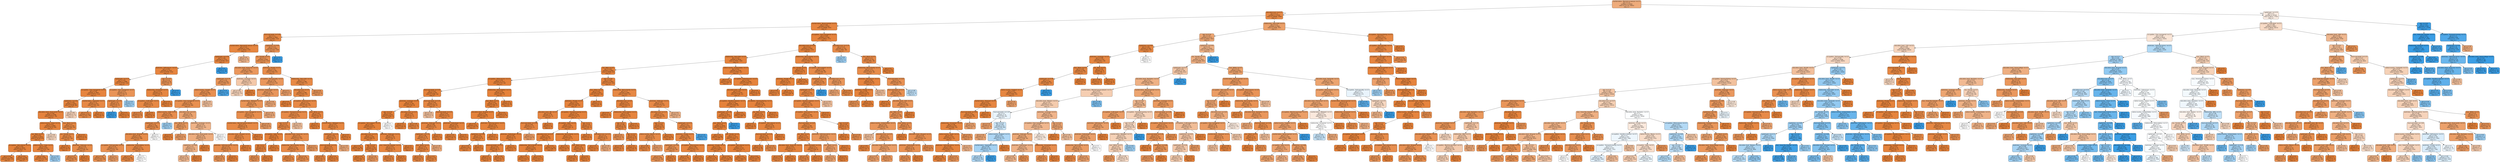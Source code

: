 digraph Tree {
node [shape=box, style="filled, rounded", color="black", fontname=helvetica] ;
edge [fontname=helvetica] ;
0 [label="marital-status_ Married-civ-spouse <= 0.5\ngini = 0.37\nsamples = 22994\nvalue = [27135, 9042]\nclass = i", fillcolor="#eeab7b"] ;
1 [label="education-num <= 0.77\ngini = 0.13\nsamples = 12290\nvalue = [18098, 1300]\nclass = i", fillcolor="#e78a47"] ;
0 -> 1 [labeldistance=2.5, labelangle=45, headlabel="True"] ;
2 [label="marital-status_ Never-married <= 0.5\ngini = 0.06\nsamples = 9700\nvalue = [14808, 503]\nclass = i", fillcolor="#e68540"] ;
1 -> 2 ;
3 [label="hours-per-week <= 0.42\ngini = 0.1\nsamples = 3994\nvalue = [5983, 332]\nclass = i", fillcolor="#e68844"] ;
2 -> 3 ;
4 [label="marital-status_ Married-AF-spouse <= 0.5\ngini = 0.07\nsamples = 3165\nvalue = [4816, 174]\nclass = i", fillcolor="#e68640"] ;
3 -> 4 ;
5 [label="capital-gain <= 0.78\ngini = 0.06\nsamples = 3151\nvalue = [4799, 167]\nclass = i", fillcolor="#e68540"] ;
4 -> 5 ;
6 [label="workclass_ Self-emp-inc <= 0.5\ngini = 0.05\nsamples = 3122\nvalue = [4799, 123]\nclass = i", fillcolor="#e6843e"] ;
5 -> 6 ;
7 [label="capital-gain <= 0.73\ngini = 0.05\nsamples = 3086\nvalue = [4749, 116]\nclass = i", fillcolor="#e6843e"] ;
6 -> 7 ;
8 [label="occupation_ Exec-managerial <= 0.5\ngini = 0.05\nsamples = 3063\nvalue = [4723, 112]\nclass = i", fillcolor="#e6843e"] ;
7 -> 8 ;
9 [label="capital-loss <= 0.92\ngini = 0.04\nsamples = 2810\nvalue = [4328, 86]\nclass = i", fillcolor="#e6843d"] ;
8 -> 9 ;
10 [label="education_level_ Assoc-acdm <= 0.5\ngini = 0.04\nsamples = 2798\nvalue = [4317, 79]\nclass = i", fillcolor="#e5833d"] ;
9 -> 10 ;
11 [label="native-country_ China <= 0.5\ngini = 0.03\nsamples = 2680\nvalue = [4133, 69]\nclass = i", fillcolor="#e5833c"] ;
10 -> 11 ;
12 [label="sex_ Male <= 0.5\ngini = 0.03\nsamples = 2676\nvalue = [4130, 67]\nclass = i", fillcolor="#e5833c"] ;
11 -> 12 ;
13 [label="occupation_ Adm-clerical <= 0.5\ngini = 0.02\nsamples = 1824\nvalue = [2815, 33]\nclass = i", fillcolor="#e5823b"] ;
12 -> 13 ;
14 [label="gini = 0.03\nsamples = 1186\nvalue = [1847, 27]\nclass = i", fillcolor="#e5833c"] ;
13 -> 14 ;
15 [label="gini = 0.01\nsamples = 638\nvalue = [968, 6]\nclass = i", fillcolor="#e5823a"] ;
13 -> 15 ;
16 [label="native-country_ Cuba <= 0.5\ngini = 0.05\nsamples = 852\nvalue = [1315, 34]\nclass = i", fillcolor="#e6843e"] ;
12 -> 16 ;
17 [label="gini = 0.04\nsamples = 850\nvalue = [1313, 30]\nclass = i", fillcolor="#e6843e"] ;
16 -> 17 ;
18 [label="gini = 0.44\nsamples = 2\nvalue = [2, 4]\nclass = n", fillcolor="#9ccef2"] ;
16 -> 18 ;
19 [label="gini = 0.48\nsamples = 4\nvalue = [3, 2]\nclass = i", fillcolor="#f6d5bd"] ;
11 -> 19 ;
20 [label="race_ Black <= 0.5\ngini = 0.1\nsamples = 118\nvalue = [184, 10]\nclass = i", fillcolor="#e68844"] ;
10 -> 20 ;
21 [label="sex_ Female <= 0.5\ngini = 0.12\nsamples = 95\nvalue = [147, 10]\nclass = i", fillcolor="#e78a46"] ;
20 -> 21 ;
22 [label="gini = 0.0\nsamples = 24\nvalue = [39, 0]\nclass = i", fillcolor="#e58139"] ;
21 -> 22 ;
23 [label="workclass_ State-gov <= 0.5\ngini = 0.16\nsamples = 71\nvalue = [108, 10]\nclass = i", fillcolor="#e78d4b"] ;
21 -> 23 ;
24 [label="gini = 0.17\nsamples = 66\nvalue = [99, 10]\nclass = i", fillcolor="#e88e4d"] ;
23 -> 24 ;
25 [label="gini = 0.0\nsamples = 5\nvalue = [9, 0]\nclass = i", fillcolor="#e58139"] ;
23 -> 25 ;
26 [label="gini = 0.0\nsamples = 23\nvalue = [37, 0]\nclass = i", fillcolor="#e58139"] ;
20 -> 26 ;
27 [label="gini = 0.48\nsamples = 12\nvalue = [11, 7]\nclass = i", fillcolor="#f6d1b7"] ;
9 -> 27 ;
28 [label="marital-status_ Separated <= 0.5\ngini = 0.12\nsamples = 253\nvalue = [395, 26]\nclass = i", fillcolor="#e78946"] ;
8 -> 28 ;
29 [label="gini = 0.13\nsamples = 226\nvalue = [351, 26]\nclass = i", fillcolor="#e78a48"] ;
28 -> 29 ;
30 [label="gini = 0.0\nsamples = 27\nvalue = [44, 0]\nclass = i", fillcolor="#e58139"] ;
28 -> 30 ;
31 [label="occupation_ Exec-managerial <= 0.5\ngini = 0.23\nsamples = 23\nvalue = [26, 4]\nclass = i", fillcolor="#e99457"] ;
7 -> 31 ;
32 [label="capital-gain <= 0.74\ngini = 0.14\nsamples = 21\nvalue = [25, 2]\nclass = i", fillcolor="#e78b49"] ;
31 -> 32 ;
33 [label="gini = 0.0\nsamples = 2\nvalue = [0, 2]\nclass = n", fillcolor="#399de5"] ;
32 -> 33 ;
34 [label="gini = 0.0\nsamples = 19\nvalue = [25, 0]\nclass = i", fillcolor="#e58139"] ;
32 -> 34 ;
35 [label="gini = 0.44\nsamples = 2\nvalue = [1, 2]\nclass = n", fillcolor="#9ccef2"] ;
31 -> 35 ;
36 [label="age <= 0.79\ngini = 0.22\nsamples = 36\nvalue = [50, 7]\nclass = i", fillcolor="#e99355"] ;
6 -> 36 ;
37 [label="relationship_ Unmarried <= 0.5\ngini = 0.07\nsamples = 34\nvalue = [50, 2]\nclass = i", fillcolor="#e68641"] ;
36 -> 37 ;
38 [label="occupation_ Craft-repair <= 0.5\ngini = 0.11\nsamples = 21\nvalue = [33, 2]\nclass = i", fillcolor="#e78945"] ;
37 -> 38 ;
39 [label="gini = 0.13\nsamples = 18\nvalue = [27, 2]\nclass = i", fillcolor="#e78a48"] ;
38 -> 39 ;
40 [label="gini = 0.0\nsamples = 3\nvalue = [6, 0]\nclass = i", fillcolor="#e58139"] ;
38 -> 40 ;
41 [label="gini = 0.0\nsamples = 13\nvalue = [17, 0]\nclass = i", fillcolor="#e58139"] ;
37 -> 41 ;
42 [label="gini = 0.0\nsamples = 2\nvalue = [0, 5]\nclass = n", fillcolor="#399de5"] ;
36 -> 42 ;
43 [label="gini = 0.0\nsamples = 29\nvalue = [0, 44]\nclass = n", fillcolor="#399de5"] ;
5 -> 43 ;
44 [label="gini = 0.41\nsamples = 14\nvalue = [17, 7]\nclass = i", fillcolor="#f0b58b"] ;
4 -> 44 ;
45 [label="capital-loss <= 0.93\ngini = 0.21\nsamples = 829\nvalue = [1167, 158]\nclass = i", fillcolor="#e99254"] ;
3 -> 45 ;
46 [label="sex_ Female <= 0.5\ngini = 0.2\nsamples = 826\nvalue = [1167, 153]\nclass = i", fillcolor="#e89253"] ;
45 -> 46 ;
47 [label="education_level_ Assoc-voc <= 0.5\ngini = 0.25\nsamples = 443\nvalue = [607, 106]\nclass = i", fillcolor="#ea975c"] ;
46 -> 47 ;
48 [label="capital-gain <= 0.74\ngini = 0.24\nsamples = 416\nvalue = [584, 93]\nclass = i", fillcolor="#e99559"] ;
47 -> 48 ;
49 [label="native-country_ Canada <= 0.5\ngini = 0.19\nsamples = 400\nvalue = [582, 70]\nclass = i", fillcolor="#e89051"] ;
48 -> 49 ;
50 [label="occupation_ Exec-managerial <= 0.5\ngini = 0.19\nsamples = 397\nvalue = [578, 68]\nclass = i", fillcolor="#e89050"] ;
49 -> 50 ;
51 [label="native-country_ India <= 0.5\ngini = 0.16\nsamples = 348\nvalue = [517, 51]\nclass = i", fillcolor="#e88d4d"] ;
50 -> 51 ;
52 [label="capital-gain <= 0.73\ngini = 0.16\nsamples = 346\nvalue = [516, 49]\nclass = i", fillcolor="#e78d4c"] ;
51 -> 52 ;
53 [label="education_level_ HS-grad <= 0.5\ngini = 0.16\nsamples = 344\nvalue = [515, 48]\nclass = i", fillcolor="#e78d4b"] ;
52 -> 53 ;
54 [label="occupation_ Prof-specialty <= 0.5\ngini = 0.19\nsamples = 172\nvalue = [252, 30]\nclass = i", fillcolor="#e89051"] ;
53 -> 54 ;
55 [label="gini = 0.19\nsamples = 163\nvalue = [243, 28]\nclass = i", fillcolor="#e89050"] ;
54 -> 55 ;
56 [label="gini = 0.3\nsamples = 9\nvalue = [9, 2]\nclass = i", fillcolor="#eb9d65"] ;
54 -> 56 ;
57 [label="relationship_ Other-relative <= 0.5\ngini = 0.12\nsamples = 172\nvalue = [263, 18]\nclass = i", fillcolor="#e78a47"] ;
53 -> 57 ;
58 [label="gini = 0.1\nsamples = 168\nvalue = [260, 15]\nclass = i", fillcolor="#e68844"] ;
57 -> 58 ;
59 [label="gini = 0.5\nsamples = 4\nvalue = [3, 3]\nclass = i", fillcolor="#ffffff"] ;
57 -> 59 ;
60 [label="gini = 0.5\nsamples = 2\nvalue = [1, 1]\nclass = i", fillcolor="#ffffff"] ;
52 -> 60 ;
61 [label="gini = 0.44\nsamples = 2\nvalue = [1, 2]\nclass = n", fillcolor="#9ccef2"] ;
51 -> 61 ;
62 [label="education-num <= 0.57\ngini = 0.34\nsamples = 49\nvalue = [61, 17]\nclass = i", fillcolor="#eca470"] ;
50 -> 62 ;
63 [label="race_ White <= 0.5\ngini = 0.27\nsamples = 22\nvalue = [36, 7]\nclass = i", fillcolor="#ea9a5f"] ;
62 -> 63 ;
64 [label="gini = 0.0\nsamples = 2\nvalue = [5, 0]\nclass = i", fillcolor="#e58139"] ;
63 -> 64 ;
65 [label="gini = 0.3\nsamples = 20\nvalue = [31, 7]\nclass = i", fillcolor="#eb9d66"] ;
63 -> 65 ;
66 [label="workclass_ Local-gov <= 0.5\ngini = 0.41\nsamples = 27\nvalue = [25, 10]\nclass = i", fillcolor="#efb388"] ;
62 -> 66 ;
67 [label="education_level_ Assoc-acdm <= 0.5\ngini = 0.38\nsamples = 25\nvalue = [23, 8]\nclass = i", fillcolor="#eead7e"] ;
66 -> 67 ;
68 [label="capital-loss <= 0.89\ngini = 0.4\nsamples = 23\nvalue = [21, 8]\nclass = i", fillcolor="#efb184"] ;
67 -> 68 ;
69 [label="gini = 0.43\nsamples = 20\nvalue = [18, 8]\nclass = i", fillcolor="#f1b991"] ;
68 -> 69 ;
70 [label="gini = 0.0\nsamples = 3\nvalue = [3, 0]\nclass = i", fillcolor="#e58139"] ;
68 -> 70 ;
71 [label="gini = 0.0\nsamples = 2\nvalue = [2, 0]\nclass = i", fillcolor="#e58139"] ;
67 -> 71 ;
72 [label="gini = 0.5\nsamples = 2\nvalue = [2, 2]\nclass = i", fillcolor="#ffffff"] ;
66 -> 72 ;
73 [label="gini = 0.44\nsamples = 3\nvalue = [4, 2]\nclass = i", fillcolor="#f2c09c"] ;
49 -> 73 ;
74 [label="gini = 0.15\nsamples = 16\nvalue = [2, 23]\nclass = n", fillcolor="#4aa6e7"] ;
48 -> 74 ;
75 [label="workclass_ Local-gov <= 0.5\ngini = 0.46\nsamples = 27\nvalue = [23, 13]\nclass = i", fillcolor="#f4c8a9"] ;
47 -> 75 ;
76 [label="gini = 0.48\nsamples = 24\nvalue = [20, 13]\nclass = i", fillcolor="#f6d3ba"] ;
75 -> 76 ;
77 [label="gini = 0.0\nsamples = 3\nvalue = [3, 0]\nclass = i", fillcolor="#e58139"] ;
75 -> 77 ;
78 [label="workclass_ Private <= 0.5\ngini = 0.14\nsamples = 383\nvalue = [560, 47]\nclass = i", fillcolor="#e78c4a"] ;
46 -> 78 ;
79 [label="occupation_ Prof-specialty <= 0.5\ngini = 0.26\nsamples = 85\nvalue = [113, 20]\nclass = i", fillcolor="#ea975c"] ;
78 -> 79 ;
80 [label="workclass_ Federal-gov <= 0.5\ngini = 0.25\nsamples = 76\nvalue = [100, 17]\nclass = i", fillcolor="#e9965b"] ;
79 -> 80 ;
81 [label="marital-status_ Widowed <= 0.5\ngini = 0.23\nsamples = 66\nvalue = [87, 13]\nclass = i", fillcolor="#e99457"] ;
80 -> 81 ;
82 [label="occupation_ Exec-managerial <= 0.5\ngini = 0.17\nsamples = 50\nvalue = [69, 7]\nclass = i", fillcolor="#e88e4d"] ;
81 -> 82 ;
83 [label="marital-status_ Married-spouse-absent <= 0.5\ngini = 0.11\nsamples = 38\nvalue = [50, 3]\nclass = i", fillcolor="#e78945"] ;
82 -> 83 ;
84 [label="education_level_ HS-grad <= 0.5\ngini = 0.11\nsamples = 35\nvalue = [47, 3]\nclass = i", fillcolor="#e78946"] ;
83 -> 84 ;
85 [label="workclass_ Self-emp-not-inc <= 0.5\ngini = 0.16\nsamples = 24\nvalue = [32, 3]\nclass = i", fillcolor="#e78d4c"] ;
84 -> 85 ;
86 [label="gini = 0.24\nsamples = 16\nvalue = [19, 3]\nclass = i", fillcolor="#e99558"] ;
85 -> 86 ;
87 [label="gini = 0.0\nsamples = 8\nvalue = [13, 0]\nclass = i", fillcolor="#e58139"] ;
85 -> 87 ;
88 [label="gini = 0.0\nsamples = 11\nvalue = [15, 0]\nclass = i", fillcolor="#e58139"] ;
84 -> 88 ;
89 [label="gini = 0.0\nsamples = 3\nvalue = [3, 0]\nclass = i", fillcolor="#e58139"] ;
83 -> 89 ;
90 [label="gini = 0.29\nsamples = 12\nvalue = [19, 4]\nclass = i", fillcolor="#ea9c63"] ;
82 -> 90 ;
91 [label="gini = 0.38\nsamples = 16\nvalue = [18, 6]\nclass = i", fillcolor="#eeab7b"] ;
81 -> 91 ;
92 [label="gini = 0.36\nsamples = 10\nvalue = [13, 4]\nclass = i", fillcolor="#eda876"] ;
80 -> 92 ;
93 [label="gini = 0.3\nsamples = 9\nvalue = [13, 3]\nclass = i", fillcolor="#eb9e67"] ;
79 -> 93 ;
94 [label="relationship_ Own-child <= 0.5\ngini = 0.11\nsamples = 298\nvalue = [447, 27]\nclass = i", fillcolor="#e78945"] ;
78 -> 94 ;
95 [label="education-num <= 0.5\ngini = 0.1\nsamples = 289\nvalue = [435, 25]\nclass = i", fillcolor="#e68844"] ;
94 -> 95 ;
96 [label="gini = 0.0\nsamples = 30\nvalue = [44, 0]\nclass = i", fillcolor="#e58139"] ;
95 -> 96 ;
97 [label="occupation_ Other-service <= 0.5\ngini = 0.11\nsamples = 259\nvalue = [391, 25]\nclass = i", fillcolor="#e78946"] ;
95 -> 97 ;
98 [label="occupation_ Transport-moving <= 0.5\ngini = 0.12\nsamples = 225\nvalue = [333, 23]\nclass = i", fillcolor="#e78a47"] ;
97 -> 98 ;
99 [label="age <= 0.27\ngini = 0.11\nsamples = 221\nvalue = [329, 21]\nclass = i", fillcolor="#e78946"] ;
98 -> 99 ;
100 [label="occupation_ Sales <= 0.5\ngini = 0.02\nsamples = 59\nvalue = [92, 1]\nclass = i", fillcolor="#e5823b"] ;
99 -> 100 ;
101 [label="age <= 0.1\ngini = 0.03\nsamples = 50\nvalue = [73, 1]\nclass = i", fillcolor="#e5833c"] ;
100 -> 101 ;
102 [label="gini = 0.2\nsamples = 6\nvalue = [8, 1]\nclass = i", fillcolor="#e89152"] ;
101 -> 102 ;
103 [label="gini = 0.0\nsamples = 44\nvalue = [65, 0]\nclass = i", fillcolor="#e58139"] ;
101 -> 103 ;
104 [label="gini = 0.0\nsamples = 9\nvalue = [19, 0]\nclass = i", fillcolor="#e58139"] ;
100 -> 104 ;
105 [label="education_level_ Assoc-voc <= 0.5\ngini = 0.14\nsamples = 162\nvalue = [237, 20]\nclass = i", fillcolor="#e78c4a"] ;
99 -> 105 ;
106 [label="relationship_ Not-in-family <= 0.5\ngini = 0.13\nsamples = 148\nvalue = [216, 16]\nclass = i", fillcolor="#e78a48"] ;
105 -> 106 ;
107 [label="gini = 0.1\nsamples = 74\nvalue = [111, 6]\nclass = i", fillcolor="#e68844"] ;
106 -> 107 ;
108 [label="gini = 0.16\nsamples = 74\nvalue = [105, 10]\nclass = i", fillcolor="#e78d4c"] ;
106 -> 108 ;
109 [label="gini = 0.27\nsamples = 14\nvalue = [21, 4]\nclass = i", fillcolor="#ea995f"] ;
105 -> 109 ;
110 [label="gini = 0.44\nsamples = 4\nvalue = [4, 2]\nclass = i", fillcolor="#f2c09c"] ;
98 -> 110 ;
111 [label="race_ White <= 0.5\ngini = 0.06\nsamples = 34\nvalue = [58, 2]\nclass = i", fillcolor="#e68540"] ;
97 -> 111 ;
112 [label="gini = 0.0\nsamples = 2\nvalue = [4, 0]\nclass = i", fillcolor="#e58139"] ;
111 -> 112 ;
113 [label="marital-status_ Widowed <= 0.5\ngini = 0.07\nsamples = 32\nvalue = [54, 2]\nclass = i", fillcolor="#e68640"] ;
111 -> 113 ;
114 [label="capital-gain <= 0.35\ngini = 0.08\nsamples = 29\nvalue = [46, 2]\nclass = i", fillcolor="#e68642"] ;
113 -> 114 ;
115 [label="hours-per-week <= 0.51\ngini = 0.04\nsamples = 27\nvalue = [43, 1]\nclass = i", fillcolor="#e6843e"] ;
114 -> 115 ;
116 [label="gini = 0.09\nsamples = 13\nvalue = [20, 1]\nclass = i", fillcolor="#e68743"] ;
115 -> 116 ;
117 [label="gini = 0.0\nsamples = 14\nvalue = [23, 0]\nclass = i", fillcolor="#e58139"] ;
115 -> 117 ;
118 [label="gini = 0.38\nsamples = 2\nvalue = [3, 1]\nclass = i", fillcolor="#eeab7b"] ;
114 -> 118 ;
119 [label="gini = 0.0\nsamples = 3\nvalue = [8, 0]\nclass = i", fillcolor="#e58139"] ;
113 -> 119 ;
120 [label="gini = 0.24\nsamples = 9\nvalue = [12, 2]\nclass = i", fillcolor="#e9965a"] ;
94 -> 120 ;
121 [label="gini = 0.0\nsamples = 3\nvalue = [0, 5]\nclass = n", fillcolor="#399de5"] ;
45 -> 121 ;
122 [label="occupation_ Exec-managerial <= 0.5\ngini = 0.04\nsamples = 5706\nvalue = [8825, 171]\nclass = i", fillcolor="#e6833d"] ;
2 -> 122 ;
123 [label="education-num <= 0.63\ngini = 0.03\nsamples = 5392\nvalue = [8343, 133]\nclass = i", fillcolor="#e5833c"] ;
122 -> 123 ;
124 [label="relationship_ Own-child <= 0.5\ngini = 0.03\nsamples = 4934\nvalue = [7641, 104]\nclass = i", fillcolor="#e5833c"] ;
123 -> 124 ;
125 [label="sex_ Male <= 0.5\ngini = 0.04\nsamples = 2600\nvalue = [4060, 83]\nclass = i", fillcolor="#e6843d"] ;
124 -> 125 ;
126 [label="occupation_ Other-service <= 0.5\ngini = 0.02\nsamples = 1117\nvalue = [1733, 18]\nclass = i", fillcolor="#e5823b"] ;
125 -> 126 ;
127 [label="hours-per-week <= 0.42\ngini = 0.02\nsamples = 832\nvalue = [1286, 16]\nclass = i", fillcolor="#e5833b"] ;
126 -> 127 ;
128 [label="workclass_ Local-gov <= 0.5\ngini = 0.01\nsamples = 705\nvalue = [1105, 8]\nclass = i", fillcolor="#e5823a"] ;
127 -> 128 ;
129 [label="age <= 0.76\ngini = 0.01\nsamples = 674\nvalue = [1058, 7]\nclass = i", fillcolor="#e5823a"] ;
128 -> 129 ;
130 [label="occupation_ Tech-support <= 0.5\ngini = 0.01\nsamples = 672\nvalue = [1057, 6]\nclass = i", fillcolor="#e5823a"] ;
129 -> 130 ;
131 [label="education-num <= 0.57\ngini = 0.01\nsamples = 636\nvalue = [999, 4]\nclass = i", fillcolor="#e5823a"] ;
130 -> 131 ;
132 [label="gini = 0.0\nsamples = 391\nvalue = [606, 0]\nclass = i", fillcolor="#e58139"] ;
131 -> 132 ;
133 [label="age <= 0.57\ngini = 0.02\nsamples = 245\nvalue = [393, 4]\nclass = i", fillcolor="#e5823b"] ;
131 -> 133 ;
134 [label="gini = 0.01\nsamples = 237\nvalue = [382, 2]\nclass = i", fillcolor="#e5823a"] ;
133 -> 134 ;
135 [label="gini = 0.26\nsamples = 8\nvalue = [11, 2]\nclass = i", fillcolor="#ea985d"] ;
133 -> 135 ;
136 [label="workclass_ State-gov <= 0.5\ngini = 0.06\nsamples = 36\nvalue = [58, 2]\nclass = i", fillcolor="#e68540"] ;
130 -> 136 ;
137 [label="race_ Asian-Pac-Islander <= 0.5\ngini = 0.07\nsamples = 34\nvalue = [55, 2]\nclass = i", fillcolor="#e68640"] ;
136 -> 137 ;
138 [label="gini = 0.07\nsamples = 32\nvalue = [50, 2]\nclass = i", fillcolor="#e68641"] ;
137 -> 138 ;
139 [label="gini = 0.0\nsamples = 2\nvalue = [5, 0]\nclass = i", fillcolor="#e58139"] ;
137 -> 139 ;
140 [label="gini = 0.0\nsamples = 2\nvalue = [3, 0]\nclass = i", fillcolor="#e58139"] ;
136 -> 140 ;
141 [label="gini = 0.5\nsamples = 2\nvalue = [1, 1]\nclass = i", fillcolor="#ffffff"] ;
129 -> 141 ;
142 [label="education-num <= 0.57\ngini = 0.04\nsamples = 31\nvalue = [47, 1]\nclass = i", fillcolor="#e6843d"] ;
128 -> 142 ;
143 [label="gini = 0.0\nsamples = 15\nvalue = [26, 0]\nclass = i", fillcolor="#e58139"] ;
142 -> 143 ;
144 [label="gini = 0.09\nsamples = 16\nvalue = [21, 1]\nclass = i", fillcolor="#e68742"] ;
142 -> 144 ;
145 [label="hours-per-week <= 0.43\ngini = 0.08\nsamples = 127\nvalue = [181, 8]\nclass = i", fillcolor="#e68742"] ;
127 -> 145 ;
146 [label="gini = 0.44\nsamples = 4\nvalue = [4, 2]\nclass = i", fillcolor="#f2c09c"] ;
145 -> 146 ;
147 [label="hours-per-week <= 0.51\ngini = 0.06\nsamples = 123\nvalue = [177, 6]\nclass = i", fillcolor="#e68540"] ;
145 -> 147 ;
148 [label="workclass_ State-gov <= 0.5\ngini = 0.08\nsamples = 80\nvalue = [115, 5]\nclass = i", fillcolor="#e68642"] ;
147 -> 148 ;
149 [label="capital-gain <= 0.74\ngini = 0.08\nsamples = 78\nvalue = [112, 5]\nclass = i", fillcolor="#e68742"] ;
148 -> 149 ;
150 [label="race_ White <= 0.5\ngini = 0.07\nsamples = 76\nvalue = [109, 4]\nclass = i", fillcolor="#e68640"] ;
149 -> 150 ;
151 [label="gini = 0.07\nsamples = 20\nvalue = [26, 1]\nclass = i", fillcolor="#e68641"] ;
150 -> 151 ;
152 [label="gini = 0.07\nsamples = 56\nvalue = [83, 3]\nclass = i", fillcolor="#e68640"] ;
150 -> 152 ;
153 [label="gini = 0.38\nsamples = 2\nvalue = [3, 1]\nclass = i", fillcolor="#eeab7b"] ;
149 -> 153 ;
154 [label="gini = 0.0\nsamples = 2\nvalue = [3, 0]\nclass = i", fillcolor="#e58139"] ;
148 -> 154 ;
155 [label="workclass_ Federal-gov <= 0.5\ngini = 0.03\nsamples = 43\nvalue = [62, 1]\nclass = i", fillcolor="#e5833c"] ;
147 -> 155 ;
156 [label="gini = 0.03\nsamples = 41\nvalue = [58, 1]\nclass = i", fillcolor="#e5833c"] ;
155 -> 156 ;
157 [label="gini = 0.0\nsamples = 2\nvalue = [4, 0]\nclass = i", fillcolor="#e58139"] ;
155 -> 157 ;
158 [label="relationship_ Other-relative <= 0.5\ngini = 0.01\nsamples = 285\nvalue = [447, 2]\nclass = i", fillcolor="#e5823a"] ;
126 -> 158 ;
159 [label="race_ Black <= 0.5\ngini = 0.01\nsamples = 255\nvalue = [395, 2]\nclass = i", fillcolor="#e5823a"] ;
158 -> 159 ;
160 [label="education_level_ HS-grad <= 0.5\ngini = 0.01\nsamples = 186\nvalue = [284, 2]\nclass = i", fillcolor="#e5823a"] ;
159 -> 160 ;
161 [label="gini = 0.0\nsamples = 94\nvalue = [142, 0]\nclass = i", fillcolor="#e58139"] ;
160 -> 161 ;
162 [label="workclass_ Self-emp-not-inc <= 0.5\ngini = 0.03\nsamples = 92\nvalue = [142, 2]\nclass = i", fillcolor="#e5833c"] ;
160 -> 162 ;
163 [label="capital-loss <= 0.44\ngini = 0.03\nsamples = 85\nvalue = [130, 2]\nclass = i", fillcolor="#e5833c"] ;
162 -> 163 ;
164 [label="gini = 0.03\nsamples = 82\nvalue = [127, 2]\nclass = i", fillcolor="#e5833c"] ;
163 -> 164 ;
165 [label="gini = 0.0\nsamples = 3\nvalue = [3, 0]\nclass = i", fillcolor="#e58139"] ;
163 -> 165 ;
166 [label="gini = 0.0\nsamples = 7\nvalue = [12, 0]\nclass = i", fillcolor="#e58139"] ;
162 -> 166 ;
167 [label="gini = 0.0\nsamples = 69\nvalue = [111, 0]\nclass = i", fillcolor="#e58139"] ;
159 -> 167 ;
168 [label="gini = 0.0\nsamples = 30\nvalue = [52, 0]\nclass = i", fillcolor="#e58139"] ;
158 -> 168 ;
169 [label="age <= 0.16\ngini = 0.05\nsamples = 1483\nvalue = [2327, 65]\nclass = i", fillcolor="#e6853f"] ;
125 -> 169 ;
170 [label="race_ Other <= 0.5\ngini = 0.01\nsamples = 823\nvalue = [1324, 10]\nclass = i", fillcolor="#e5823a"] ;
169 -> 170 ;
171 [label="workclass_ Private <= 0.5\ngini = 0.02\nsamples = 810\nvalue = [1298, 10]\nclass = i", fillcolor="#e5823b"] ;
170 -> 171 ;
172 [label="education_level_ 9th <= 0.5\ngini = 0.08\nsamples = 76\nvalue = [122, 5]\nclass = i", fillcolor="#e68641"] ;
171 -> 172 ;
173 [label="hours-per-week <= 0.49\ngini = 0.08\nsamples = 73\nvalue = [115, 5]\nclass = i", fillcolor="#e68642"] ;
172 -> 173 ;
174 [label="workclass_ Federal-gov <= 0.5\ngini = 0.02\nsamples = 59\nvalue = [97, 1]\nclass = i", fillcolor="#e5823b"] ;
173 -> 174 ;
175 [label="hours-per-week <= 0.37\ngini = 0.02\nsamples = 51\nvalue = [86, 1]\nclass = i", fillcolor="#e5823b"] ;
174 -> 175 ;
176 [label="gini = 0.0\nsamples = 17\nvalue = [32, 0]\nclass = i", fillcolor="#e58139"] ;
175 -> 176 ;
177 [label="gini = 0.04\nsamples = 34\nvalue = [54, 1]\nclass = i", fillcolor="#e5833d"] ;
175 -> 177 ;
178 [label="gini = 0.0\nsamples = 8\nvalue = [11, 0]\nclass = i", fillcolor="#e58139"] ;
174 -> 178 ;
179 [label="gini = 0.3\nsamples = 14\nvalue = [18, 4]\nclass = i", fillcolor="#eb9d65"] ;
173 -> 179 ;
180 [label="gini = 0.0\nsamples = 3\nvalue = [7, 0]\nclass = i", fillcolor="#e58139"] ;
172 -> 180 ;
181 [label="occupation_ Transport-moving <= 0.5\ngini = 0.01\nsamples = 734\nvalue = [1176, 5]\nclass = i", fillcolor="#e5823a"] ;
171 -> 181 ;
182 [label="occupation_ Sales <= 0.5\ngini = 0.01\nsamples = 677\nvalue = [1092, 3]\nclass = i", fillcolor="#e5813a"] ;
181 -> 182 ;
183 [label="education-num <= 0.57\ngini = 0.0\nsamples = 593\nvalue = [957, 2]\nclass = i", fillcolor="#e58139"] ;
182 -> 183 ;
184 [label="relationship_ Not-in-family <= 0.5\ngini = 0.01\nsamples = 428\nvalue = [689, 2]\nclass = i", fillcolor="#e5813a"] ;
183 -> 184 ;
185 [label="gini = 0.0\nsamples = 151\nvalue = [236, 0]\nclass = i", fillcolor="#e58139"] ;
184 -> 185 ;
186 [label="gini = 0.01\nsamples = 277\nvalue = [453, 2]\nclass = i", fillcolor="#e5823a"] ;
184 -> 186 ;
187 [label="gini = 0.0\nsamples = 165\nvalue = [268, 0]\nclass = i", fillcolor="#e58139"] ;
183 -> 187 ;
188 [label="relationship_ Not-in-family <= 0.5\ngini = 0.01\nsamples = 84\nvalue = [135, 1]\nclass = i", fillcolor="#e5823a"] ;
182 -> 188 ;
189 [label="gini = 0.0\nsamples = 26\nvalue = [40, 0]\nclass = i", fillcolor="#e58139"] ;
188 -> 189 ;
190 [label="race_ Black <= 0.5\ngini = 0.02\nsamples = 58\nvalue = [95, 1]\nclass = i", fillcolor="#e5823b"] ;
188 -> 190 ;
191 [label="gini = 0.02\nsamples = 53\nvalue = [90, 1]\nclass = i", fillcolor="#e5823b"] ;
190 -> 191 ;
192 [label="gini = 0.0\nsamples = 5\nvalue = [5, 0]\nclass = i", fillcolor="#e58139"] ;
190 -> 192 ;
193 [label="age <= 0.1\ngini = 0.05\nsamples = 57\nvalue = [84, 2]\nclass = i", fillcolor="#e6843e"] ;
181 -> 193 ;
194 [label="gini = 0.0\nsamples = 33\nvalue = [54, 0]\nclass = i", fillcolor="#e58139"] ;
193 -> 194 ;
195 [label="education-num <= 0.57\ngini = 0.12\nsamples = 24\nvalue = [30, 2]\nclass = i", fillcolor="#e78946"] ;
193 -> 195 ;
196 [label="gini = 0.0\nsamples = 17\nvalue = [24, 0]\nclass = i", fillcolor="#e58139"] ;
195 -> 196 ;
197 [label="gini = 0.38\nsamples = 7\nvalue = [6, 2]\nclass = i", fillcolor="#eeab7b"] ;
195 -> 197 ;
198 [label="gini = 0.0\nsamples = 13\nvalue = [26, 0]\nclass = i", fillcolor="#e58139"] ;
170 -> 198 ;
199 [label="relationship_ Not-in-family <= 0.5\ngini = 0.1\nsamples = 660\nvalue = [1003, 55]\nclass = i", fillcolor="#e68844"] ;
169 -> 199 ;
200 [label="education-num <= 0.5\ngini = 0.03\nsamples = 137\nvalue = [224, 4]\nclass = i", fillcolor="#e5833d"] ;
199 -> 200 ;
201 [label="gini = 0.0\nsamples = 34\nvalue = [53, 0]\nclass = i", fillcolor="#e58139"] ;
200 -> 201 ;
202 [label="relationship_ Other-relative <= 0.5\ngini = 0.04\nsamples = 103\nvalue = [171, 4]\nclass = i", fillcolor="#e6843e"] ;
200 -> 202 ;
203 [label="age <= 0.2\ngini = 0.08\nsamples = 56\nvalue = [95, 4]\nclass = i", fillcolor="#e68641"] ;
202 -> 203 ;
204 [label="gini = 0.22\nsamples = 17\nvalue = [21, 3]\nclass = i", fillcolor="#e99355"] ;
203 -> 204 ;
205 [label="age <= 0.27\ngini = 0.03\nsamples = 39\nvalue = [74, 1]\nclass = i", fillcolor="#e5833c"] ;
203 -> 205 ;
206 [label="gini = 0.06\nsamples = 17\nvalue = [29, 1]\nclass = i", fillcolor="#e68540"] ;
205 -> 206 ;
207 [label="gini = 0.0\nsamples = 22\nvalue = [45, 0]\nclass = i", fillcolor="#e58139"] ;
205 -> 207 ;
208 [label="gini = 0.0\nsamples = 47\nvalue = [76, 0]\nclass = i", fillcolor="#e58139"] ;
202 -> 208 ;
209 [label="workclass_ State-gov <= 0.5\ngini = 0.12\nsamples = 523\nvalue = [779, 51]\nclass = i", fillcolor="#e78946"] ;
199 -> 209 ;
210 [label="education-num <= 0.37\ngini = 0.11\nsamples = 514\nvalue = [769, 47]\nclass = i", fillcolor="#e78945"] ;
209 -> 210 ;
211 [label="age <= 0.23\ngini = 0.04\nsamples = 61\nvalue = [85, 2]\nclass = i", fillcolor="#e6843e"] ;
210 -> 211 ;
212 [label="native-country_ Mexico <= 0.5\ngini = 0.14\nsamples = 20\nvalue = [25, 2]\nclass = i", fillcolor="#e78b49"] ;
211 -> 212 ;
213 [label="gini = 0.09\nsamples = 16\nvalue = [21, 1]\nclass = i", fillcolor="#e68742"] ;
212 -> 213 ;
214 [label="gini = 0.32\nsamples = 4\nvalue = [4, 1]\nclass = i", fillcolor="#eca06a"] ;
212 -> 214 ;
215 [label="gini = 0.0\nsamples = 41\nvalue = [60, 0]\nclass = i", fillcolor="#e58139"] ;
211 -> 215 ;
216 [label="capital-gain <= 0.73\ngini = 0.12\nsamples = 453\nvalue = [684, 45]\nclass = i", fillcolor="#e78946"] ;
210 -> 216 ;
217 [label="workclass_ Private <= 0.5\ngini = 0.09\nsamples = 445\nvalue = [683, 33]\nclass = i", fillcolor="#e68743"] ;
216 -> 217 ;
218 [label="capital-gain <= 0.26\ngini = 0.2\nsamples = 90\nvalue = [128, 16]\nclass = i", fillcolor="#e89152"] ;
217 -> 218 ;
219 [label="gini = 0.2\nsamples = 86\nvalue = [122, 16]\nclass = i", fillcolor="#e89253"] ;
218 -> 219 ;
220 [label="gini = 0.0\nsamples = 4\nvalue = [6, 0]\nclass = i", fillcolor="#e58139"] ;
218 -> 220 ;
221 [label="occupation_ Other-service <= 0.5\ngini = 0.06\nsamples = 355\nvalue = [555, 17]\nclass = i", fillcolor="#e6853f"] ;
217 -> 221 ;
222 [label="gini = 0.07\nsamples = 301\nvalue = [471, 17]\nclass = i", fillcolor="#e68640"] ;
221 -> 222 ;
223 [label="gini = 0.0\nsamples = 54\nvalue = [84, 0]\nclass = i", fillcolor="#e58139"] ;
221 -> 223 ;
224 [label="gini = 0.14\nsamples = 8\nvalue = [1, 12]\nclass = n", fillcolor="#49a5e7"] ;
216 -> 224 ;
225 [label="gini = 0.41\nsamples = 9\nvalue = [10, 4]\nclass = i", fillcolor="#efb388"] ;
209 -> 225 ;
226 [label="native-country_ United-States <= 0.5\ngini = 0.01\nsamples = 2334\nvalue = [3581, 21]\nclass = i", fillcolor="#e5823a"] ;
124 -> 226 ;
227 [label="gini = 0.0\nsamples = 130\nvalue = [189, 0]\nclass = i", fillcolor="#e58139"] ;
226 -> 227 ;
228 [label="occupation_ Protective-serv <= 0.5\ngini = 0.01\nsamples = 2204\nvalue = [3392, 21]\nclass = i", fillcolor="#e5823a"] ;
226 -> 228 ;
229 [label="education_level_ 12th <= 0.5\ngini = 0.01\nsamples = 2170\nvalue = [3338, 21]\nclass = i", fillcolor="#e5823a"] ;
228 -> 229 ;
230 [label="occupation_ Handlers-cleaners <= 0.5\ngini = 0.01\nsamples = 2080\nvalue = [3199, 19]\nclass = i", fillcolor="#e5823a"] ;
229 -> 230 ;
231 [label="capital-gain <= 0.78\ngini = 0.01\nsamples = 1837\nvalue = [2813, 19]\nclass = i", fillcolor="#e5823a"] ;
230 -> 231 ;
232 [label="race_ White <= 0.5\ngini = 0.0\nsamples = 1830\nvalue = [2813, 7]\nclass = i", fillcolor="#e58139"] ;
231 -> 232 ;
233 [label="gini = 0.0\nsamples = 258\nvalue = [406, 0]\nclass = i", fillcolor="#e58139"] ;
232 -> 233 ;
234 [label="sex_ Female <= 0.5\ngini = 0.01\nsamples = 1572\nvalue = [2407, 7]\nclass = i", fillcolor="#e5813a"] ;
232 -> 234 ;
235 [label="workclass_ Private <= 0.5\ngini = 0.01\nsamples = 850\nvalue = [1300, 6]\nclass = i", fillcolor="#e5823a"] ;
234 -> 235 ;
236 [label="gini = 0.0\nsamples = 142\nvalue = [216, 0]\nclass = i", fillcolor="#e58139"] ;
235 -> 236 ;
237 [label="gini = 0.01\nsamples = 708\nvalue = [1084, 6]\nclass = i", fillcolor="#e5823a"] ;
235 -> 237 ;
238 [label="occupation_ Adm-clerical <= 0.5\ngini = 0.0\nsamples = 722\nvalue = [1107, 1]\nclass = i", fillcolor="#e58139"] ;
234 -> 238 ;
239 [label="gini = 0.0\nsamples = 516\nvalue = [800, 0]\nclass = i", fillcolor="#e58139"] ;
238 -> 239 ;
240 [label="gini = 0.01\nsamples = 206\nvalue = [307, 1]\nclass = i", fillcolor="#e5813a"] ;
238 -> 240 ;
241 [label="gini = 0.0\nsamples = 7\nvalue = [0, 12]\nclass = n", fillcolor="#399de5"] ;
231 -> 241 ;
242 [label="gini = 0.0\nsamples = 243\nvalue = [386, 0]\nclass = i", fillcolor="#e58139"] ;
230 -> 242 ;
243 [label="occupation_ Farming-fishing <= 0.5\ngini = 0.03\nsamples = 90\nvalue = [139, 2]\nclass = i", fillcolor="#e5833c"] ;
229 -> 243 ;
244 [label="sex_ Male <= 0.5\ngini = 0.03\nsamples = 85\nvalue = [129, 2]\nclass = i", fillcolor="#e5833c"] ;
243 -> 244 ;
245 [label="gini = 0.0\nsamples = 39\nvalue = [60, 0]\nclass = i", fillcolor="#e58139"] ;
244 -> 245 ;
246 [label="occupation_ Adm-clerical <= 0.5\ngini = 0.05\nsamples = 46\nvalue = [69, 2]\nclass = i", fillcolor="#e6853f"] ;
244 -> 246 ;
247 [label="hours-per-week <= 0.33\ngini = 0.06\nsamples = 43\nvalue = [62, 2]\nclass = i", fillcolor="#e6853f"] ;
246 -> 247 ;
248 [label="gini = 0.0\nsamples = 28\nvalue = [41, 0]\nclass = i", fillcolor="#e58139"] ;
247 -> 248 ;
249 [label="gini = 0.16\nsamples = 15\nvalue = [21, 2]\nclass = i", fillcolor="#e78d4c"] ;
247 -> 249 ;
250 [label="gini = 0.0\nsamples = 3\nvalue = [7, 0]\nclass = i", fillcolor="#e58139"] ;
246 -> 250 ;
251 [label="gini = 0.0\nsamples = 5\nvalue = [10, 0]\nclass = i", fillcolor="#e58139"] ;
243 -> 251 ;
252 [label="gini = 0.0\nsamples = 34\nvalue = [54, 0]\nclass = i", fillcolor="#e58139"] ;
228 -> 252 ;
253 [label="relationship_ Not-in-family <= 0.5\ngini = 0.08\nsamples = 458\nvalue = [702, 29]\nclass = i", fillcolor="#e68641"] ;
123 -> 253 ;
254 [label="sex_ Female <= 0.5\ngini = 0.01\nsamples = 212\nvalue = [353, 1]\nclass = i", fillcolor="#e5813a"] ;
253 -> 254 ;
255 [label="workclass_ Private <= 0.5\ngini = 0.01\nsamples = 112\nvalue = [179, 1]\nclass = i", fillcolor="#e5823a"] ;
254 -> 255 ;
256 [label="gini = 0.06\nsamples = 19\nvalue = [31, 1]\nclass = i", fillcolor="#e6853f"] ;
255 -> 256 ;
257 [label="gini = 0.0\nsamples = 93\nvalue = [148, 0]\nclass = i", fillcolor="#e58139"] ;
255 -> 257 ;
258 [label="gini = 0.0\nsamples = 100\nvalue = [174, 0]\nclass = i", fillcolor="#e58139"] ;
254 -> 258 ;
259 [label="occupation_ Tech-support <= 0.5\ngini = 0.14\nsamples = 246\nvalue = [349, 28]\nclass = i", fillcolor="#e78b49"] ;
253 -> 259 ;
260 [label="capital-gain <= 0.78\ngini = 0.12\nsamples = 218\nvalue = [313, 22]\nclass = i", fillcolor="#e78a47"] ;
259 -> 260 ;
261 [label="capital-gain <= 0.73\ngini = 0.1\nsamples = 214\nvalue = [313, 17]\nclass = i", fillcolor="#e68844"] ;
260 -> 261 ;
262 [label="occupation_ Handlers-cleaners <= 0.5\ngini = 0.09\nsamples = 212\nvalue = [311, 16]\nclass = i", fillcolor="#e68743"] ;
261 -> 262 ;
263 [label="occupation_ Other-service <= 0.5\ngini = 0.1\nsamples = 208\nvalue = [303, 16]\nclass = i", fillcolor="#e68843"] ;
262 -> 263 ;
264 [label="hours-per-week <= 0.47\ngini = 0.1\nsamples = 184\nvalue = [268, 15]\nclass = i", fillcolor="#e68844"] ;
263 -> 264 ;
265 [label="sex_ Male <= 0.5\ngini = 0.07\nsamples = 147\nvalue = [227, 8]\nclass = i", fillcolor="#e68540"] ;
264 -> 265 ;
266 [label="education_level_ Assoc-voc <= 0.5\ngini = 0.03\nsamples = 73\nvalue = [119, 2]\nclass = i", fillcolor="#e5833c"] ;
265 -> 266 ;
267 [label="gini = 0.05\nsamples = 42\nvalue = [70, 2]\nclass = i", fillcolor="#e6853f"] ;
266 -> 267 ;
268 [label="gini = 0.0\nsamples = 31\nvalue = [49, 0]\nclass = i", fillcolor="#e58139"] ;
266 -> 268 ;
269 [label="hours-per-week <= 0.43\ngini = 0.1\nsamples = 74\nvalue = [108, 6]\nclass = i", fillcolor="#e68844"] ;
265 -> 269 ;
270 [label="gini = 0.12\nsamples = 59\nvalue = [89, 6]\nclass = i", fillcolor="#e78946"] ;
269 -> 270 ;
271 [label="gini = 0.0\nsamples = 15\nvalue = [19, 0]\nclass = i", fillcolor="#e58139"] ;
269 -> 271 ;
272 [label="workclass_ Self-emp-not-inc <= 0.5\ngini = 0.25\nsamples = 37\nvalue = [41, 7]\nclass = i", fillcolor="#e9975b"] ;
264 -> 272 ;
273 [label="race_ Black <= 0.5\ngini = 0.3\nsamples = 30\nvalue = [31, 7]\nclass = i", fillcolor="#eb9d66"] ;
272 -> 273 ;
274 [label="gini = 0.33\nsamples = 26\nvalue = [26, 7]\nclass = i", fillcolor="#eca36e"] ;
273 -> 274 ;
275 [label="gini = 0.0\nsamples = 4\nvalue = [5, 0]\nclass = i", fillcolor="#e58139"] ;
273 -> 275 ;
276 [label="gini = 0.0\nsamples = 7\nvalue = [10, 0]\nclass = i", fillcolor="#e58139"] ;
272 -> 276 ;
277 [label="age <= 0.24\ngini = 0.05\nsamples = 24\nvalue = [35, 1]\nclass = i", fillcolor="#e6853f"] ;
263 -> 277 ;
278 [label="gini = 0.0\nsamples = 17\nvalue = [26, 0]\nclass = i", fillcolor="#e58139"] ;
277 -> 278 ;
279 [label="gini = 0.18\nsamples = 7\nvalue = [9, 1]\nclass = i", fillcolor="#e88f4f"] ;
277 -> 279 ;
280 [label="gini = 0.0\nsamples = 4\nvalue = [8, 0]\nclass = i", fillcolor="#e58139"] ;
262 -> 280 ;
281 [label="gini = 0.44\nsamples = 2\nvalue = [2, 1]\nclass = i", fillcolor="#f2c09c"] ;
261 -> 281 ;
282 [label="gini = 0.0\nsamples = 4\nvalue = [0, 5]\nclass = n", fillcolor="#399de5"] ;
260 -> 282 ;
283 [label="education-num <= 0.7\ngini = 0.24\nsamples = 28\nvalue = [36, 6]\nclass = i", fillcolor="#e9965a"] ;
259 -> 283 ;
284 [label="gini = 0.35\nsamples = 15\nvalue = [17, 5]\nclass = i", fillcolor="#eda673"] ;
283 -> 284 ;
285 [label="gini = 0.09\nsamples = 13\nvalue = [19, 1]\nclass = i", fillcolor="#e68843"] ;
283 -> 285 ;
286 [label="education-num <= 0.37\ngini = 0.14\nsamples = 314\nvalue = [482, 38]\nclass = i", fillcolor="#e78b49"] ;
122 -> 286 ;
287 [label="gini = 0.44\nsamples = 2\nvalue = [1, 2]\nclass = n", fillcolor="#9ccef2"] ;
286 -> 287 ;
288 [label="race_ Black <= 0.5\ngini = 0.13\nsamples = 312\nvalue = [481, 36]\nclass = i", fillcolor="#e78a48"] ;
286 -> 288 ;
289 [label="relationship_ Not-in-family <= 0.5\ngini = 0.15\nsamples = 272\nvalue = [418, 36]\nclass = i", fillcolor="#e78c4a"] ;
288 -> 289 ;
290 [label="workclass_ Self-emp-inc <= 0.5\ngini = 0.04\nsamples = 107\nvalue = [173, 4]\nclass = i", fillcolor="#e6843e"] ;
289 -> 290 ;
291 [label="workclass_ Private <= 0.5\ngini = 0.02\nsamples = 103\nvalue = [169, 2]\nclass = i", fillcolor="#e5823b"] ;
290 -> 291 ;
292 [label="gini = 0.21\nsamples = 12\nvalue = [15, 2]\nclass = i", fillcolor="#e89253"] ;
291 -> 292 ;
293 [label="gini = 0.0\nsamples = 91\nvalue = [154, 0]\nclass = i", fillcolor="#e58139"] ;
291 -> 293 ;
294 [label="gini = 0.44\nsamples = 4\nvalue = [4, 2]\nclass = i", fillcolor="#f2c09c"] ;
290 -> 294 ;
295 [label="hours-per-week <= 0.63\ngini = 0.2\nsamples = 165\nvalue = [245, 32]\nclass = i", fillcolor="#e89153"] ;
289 -> 295 ;
296 [label="hours-per-week <= 0.37\ngini = 0.19\nsamples = 162\nvalue = [243, 29]\nclass = i", fillcolor="#e89051"] ;
295 -> 296 ;
297 [label="gini = 0.0\nsamples = 20\nvalue = [28, 0]\nclass = i", fillcolor="#e58139"] ;
296 -> 297 ;
298 [label="education_level_ 12th <= 0.5\ngini = 0.21\nsamples = 142\nvalue = [215, 29]\nclass = i", fillcolor="#e99254"] ;
296 -> 298 ;
299 [label="sex_ Male <= 0.5\ngini = 0.21\nsamples = 139\nvalue = [211, 29]\nclass = i", fillcolor="#e99254"] ;
298 -> 299 ;
300 [label="native-country_ United-States <= 0.5\ngini = 0.24\nsamples = 65\nvalue = [97, 16]\nclass = i", fillcolor="#e9965a"] ;
299 -> 300 ;
301 [label="gini = 0.44\nsamples = 3\nvalue = [4, 2]\nclass = i", fillcolor="#f2c09c"] ;
300 -> 301 ;
302 [label="education-num <= 0.57\ngini = 0.23\nsamples = 62\nvalue = [93, 14]\nclass = i", fillcolor="#e99457"] ;
300 -> 302 ;
303 [label="gini = 0.05\nsamples = 23\nvalue = [38, 1]\nclass = i", fillcolor="#e6843e"] ;
302 -> 303 ;
304 [label="education_level_ Assoc-acdm <= 0.5\ngini = 0.31\nsamples = 39\nvalue = [55, 13]\nclass = i", fillcolor="#eb9f68"] ;
302 -> 304 ;
305 [label="gini = 0.32\nsamples = 33\nvalue = [44, 11]\nclass = i", fillcolor="#eca06a"] ;
304 -> 305 ;
306 [label="gini = 0.26\nsamples = 6\nvalue = [11, 2]\nclass = i", fillcolor="#ea985d"] ;
304 -> 306 ;
307 [label="race_ White <= 0.5\ngini = 0.18\nsamples = 74\nvalue = [114, 13]\nclass = i", fillcolor="#e88f50"] ;
299 -> 307 ;
308 [label="gini = 0.0\nsamples = 2\nvalue = [6, 0]\nclass = i", fillcolor="#e58139"] ;
307 -> 308 ;
309 [label="education_level_ HS-grad <= 0.5\ngini = 0.19\nsamples = 72\nvalue = [108, 13]\nclass = i", fillcolor="#e89051"] ;
307 -> 309 ;
310 [label="workclass_ Federal-gov <= 0.5\ngini = 0.2\nsamples = 48\nvalue = [70, 9]\nclass = i", fillcolor="#e89152"] ;
309 -> 310 ;
311 [label="gini = 0.22\nsamples = 44\nvalue = [64, 9]\nclass = i", fillcolor="#e99355"] ;
310 -> 311 ;
312 [label="gini = 0.0\nsamples = 4\nvalue = [6, 0]\nclass = i", fillcolor="#e58139"] ;
310 -> 312 ;
313 [label="gini = 0.17\nsamples = 24\nvalue = [38, 4]\nclass = i", fillcolor="#e88e4e"] ;
309 -> 313 ;
314 [label="gini = 0.0\nsamples = 3\nvalue = [4, 0]\nclass = i", fillcolor="#e58139"] ;
298 -> 314 ;
315 [label="gini = 0.48\nsamples = 3\nvalue = [2, 3]\nclass = n", fillcolor="#bddef6"] ;
295 -> 315 ;
316 [label="gini = 0.0\nsamples = 40\nvalue = [63, 0]\nclass = i", fillcolor="#e58139"] ;
288 -> 316 ;
317 [label="relationship_ Own-child <= 0.5\ngini = 0.31\nsamples = 2590\nvalue = [3290, 797]\nclass = i", fillcolor="#eba069"] ;
1 -> 317 ;
318 [label="age <= 0.16\ngini = 0.35\nsamples = 2173\nvalue = [2663, 762]\nclass = i", fillcolor="#eca572"] ;
317 -> 318 ;
319 [label="capital-loss <= 0.92\ngini = 0.09\nsamples = 549\nvalue = [815, 40]\nclass = i", fillcolor="#e68743"] ;
318 -> 319 ;
320 [label="workclass_ Local-gov <= 0.5\ngini = 0.09\nsamples = 547\nvalue = [813, 38]\nclass = i", fillcolor="#e68742"] ;
319 -> 320 ;
321 [label="race_ Black <= 0.5\ngini = 0.09\nsamples = 494\nvalue = [727, 37]\nclass = i", fillcolor="#e68743"] ;
320 -> 321 ;
322 [label="capital-gain <= 0.78\ngini = 0.1\nsamples = 467\nvalue = [690, 37]\nclass = i", fillcolor="#e68844"] ;
321 -> 322 ;
323 [label="native-country_ England <= 0.5\ngini = 0.07\nsamples = 461\nvalue = [690, 25]\nclass = i", fillcolor="#e68640"] ;
322 -> 323 ;
324 [label="marital-status_ Divorced <= 0.5\ngini = 0.07\nsamples = 457\nvalue = [686, 24]\nclass = i", fillcolor="#e68540"] ;
323 -> 324 ;
325 [label="hours-per-week <= 0.63\ngini = 0.07\nsamples = 446\nvalue = [664, 24]\nclass = i", fillcolor="#e68640"] ;
324 -> 325 ;
326 [label="relationship_ Unmarried <= 0.5\ngini = 0.06\nsamples = 430\nvalue = [646, 19]\nclass = i", fillcolor="#e6853f"] ;
325 -> 326 ;
327 [label="native-country_ South <= 0.5\ngini = 0.05\nsamples = 415\nvalue = [622, 15]\nclass = i", fillcolor="#e6843e"] ;
326 -> 327 ;
328 [label="workclass_ Self-emp-not-inc <= 0.5\ngini = 0.04\nsamples = 411\nvalue = [617, 13]\nclass = i", fillcolor="#e6843d"] ;
327 -> 328 ;
329 [label="gini = 0.04\nsamples = 401\nvalue = [604, 11]\nclass = i", fillcolor="#e5833d"] ;
328 -> 329 ;
330 [label="gini = 0.23\nsamples = 10\nvalue = [13, 2]\nclass = i", fillcolor="#e99457"] ;
328 -> 330 ;
331 [label="gini = 0.41\nsamples = 4\nvalue = [5, 2]\nclass = i", fillcolor="#efb388"] ;
327 -> 331 ;
332 [label="gini = 0.24\nsamples = 15\nvalue = [24, 4]\nclass = i", fillcolor="#e9965a"] ;
326 -> 332 ;
333 [label="gini = 0.34\nsamples = 16\nvalue = [18, 5]\nclass = i", fillcolor="#eca470"] ;
325 -> 333 ;
334 [label="gini = 0.0\nsamples = 11\nvalue = [22, 0]\nclass = i", fillcolor="#e58139"] ;
324 -> 334 ;
335 [label="gini = 0.32\nsamples = 4\nvalue = [4, 1]\nclass = i", fillcolor="#eca06a"] ;
323 -> 335 ;
336 [label="gini = 0.0\nsamples = 6\nvalue = [0, 12]\nclass = n", fillcolor="#399de5"] ;
322 -> 336 ;
337 [label="gini = 0.0\nsamples = 27\nvalue = [37, 0]\nclass = i", fillcolor="#e58139"] ;
321 -> 337 ;
338 [label="sex_ Male <= 0.5\ngini = 0.02\nsamples = 53\nvalue = [86, 1]\nclass = i", fillcolor="#e5823b"] ;
320 -> 338 ;
339 [label="gini = 0.04\nsamples = 35\nvalue = [50, 1]\nclass = i", fillcolor="#e6843d"] ;
338 -> 339 ;
340 [label="gini = 0.0\nsamples = 18\nvalue = [36, 0]\nclass = i", fillcolor="#e58139"] ;
338 -> 340 ;
341 [label="gini = 0.5\nsamples = 2\nvalue = [2, 2]\nclass = i", fillcolor="#ffffff"] ;
319 -> 341 ;
342 [label="capital-loss <= 0.93\ngini = 0.4\nsamples = 1624\nvalue = [1848, 722]\nclass = i", fillcolor="#efb286"] ;
318 -> 342 ;
343 [label="sex_ Female <= 0.5\ngini = 0.4\nsamples = 1605\nvalue = [1848, 692]\nclass = i", fillcolor="#efb083"] ;
342 -> 343 ;
344 [label="capital-gain <= 0.77\ngini = 0.45\nsamples = 726\nvalue = [764, 411]\nclass = i", fillcolor="#f3c5a4"] ;
343 -> 344 ;
345 [label="education_level_ Bachelors <= 0.5\ngini = 0.4\nsamples = 647\nvalue = [764, 289]\nclass = i", fillcolor="#efb184"] ;
344 -> 345 ;
346 [label="marital-status_ Married-spouse-absent <= 0.5\ngini = 0.47\nsamples = 223\nvalue = [225, 137]\nclass = i", fillcolor="#f5ceb2"] ;
345 -> 346 ;
347 [label="education_level_ Masters <= 0.5\ngini = 0.47\nsamples = 217\nvalue = [223, 131]\nclass = i", fillcolor="#f4cbad"] ;
346 -> 347 ;
348 [label="hours-per-week <= 0.39\ngini = 0.5\nsamples = 72\nvalue = [56, 63]\nclass = n", fillcolor="#e9f4fc"] ;
347 -> 348 ;
349 [label="gini = 0.32\nsamples = 9\nvalue = [12, 3]\nclass = i", fillcolor="#eca06a"] ;
348 -> 349 ;
350 [label="age <= 0.21\ngini = 0.49\nsamples = 63\nvalue = [44, 60]\nclass = n", fillcolor="#cae5f8"] ;
348 -> 350 ;
351 [label="gini = 0.36\nsamples = 9\nvalue = [10, 3]\nclass = i", fillcolor="#eda774"] ;
350 -> 351 ;
352 [label="native-country_ England <= 0.5\ngini = 0.47\nsamples = 54\nvalue = [34, 57]\nclass = n", fillcolor="#afd7f5"] ;
350 -> 352 ;
353 [label="marital-status_ Separated <= 0.5\ngini = 0.46\nsamples = 52\nvalue = [31, 57]\nclass = n", fillcolor="#a5d2f3"] ;
352 -> 353 ;
354 [label="gini = 0.47\nsamples = 49\nvalue = [31, 52]\nclass = n", fillcolor="#afd7f4"] ;
353 -> 354 ;
355 [label="gini = 0.0\nsamples = 3\nvalue = [0, 5]\nclass = n", fillcolor="#399de5"] ;
353 -> 355 ;
356 [label="gini = 0.0\nsamples = 2\nvalue = [3, 0]\nclass = i", fillcolor="#e58139"] ;
352 -> 356 ;
357 [label="workclass_ Local-gov <= 0.5\ngini = 0.41\nsamples = 145\nvalue = [167, 68]\nclass = i", fillcolor="#f0b48a"] ;
347 -> 357 ;
358 [label="occupation_ Exec-managerial <= 0.5\ngini = 0.42\nsamples = 124\nvalue = [139, 60]\nclass = i", fillcolor="#f0b78e"] ;
357 -> 358 ;
359 [label="workclass_ State-gov <= 0.5\ngini = 0.36\nsamples = 86\nvalue = [108, 34]\nclass = i", fillcolor="#eda977"] ;
358 -> 359 ;
360 [label="workclass_ Federal-gov <= 0.5\ngini = 0.4\nsamples = 66\nvalue = [80, 31]\nclass = i", fillcolor="#efb286"] ;
359 -> 360 ;
361 [label="gini = 0.42\nsamples = 60\nvalue = [72, 30]\nclass = i", fillcolor="#f0b58b"] ;
360 -> 361 ;
362 [label="gini = 0.2\nsamples = 6\nvalue = [8, 1]\nclass = i", fillcolor="#e89152"] ;
360 -> 362 ;
363 [label="relationship_ Unmarried <= 0.5\ngini = 0.17\nsamples = 20\nvalue = [28, 3]\nclass = i", fillcolor="#e88e4e"] ;
359 -> 363 ;
364 [label="gini = 0.2\nsamples = 17\nvalue = [24, 3]\nclass = i", fillcolor="#e89152"] ;
363 -> 364 ;
365 [label="gini = 0.0\nsamples = 3\nvalue = [4, 0]\nclass = i", fillcolor="#e58139"] ;
363 -> 365 ;
366 [label="gini = 0.5\nsamples = 38\nvalue = [31, 26]\nclass = i", fillcolor="#fbebdf"] ;
358 -> 366 ;
367 [label="age <= 0.25\ngini = 0.35\nsamples = 21\nvalue = [28, 8]\nclass = i", fillcolor="#eca572"] ;
357 -> 367 ;
368 [label="gini = 0.0\nsamples = 7\nvalue = [12, 0]\nclass = i", fillcolor="#e58139"] ;
367 -> 368 ;
369 [label="gini = 0.44\nsamples = 14\nvalue = [16, 8]\nclass = i", fillcolor="#f2c09c"] ;
367 -> 369 ;
370 [label="gini = 0.38\nsamples = 6\nvalue = [2, 6]\nclass = n", fillcolor="#7bbeee"] ;
346 -> 370 ;
371 [label="marital-status_ Never-married <= 0.5\ngini = 0.34\nsamples = 424\nvalue = [539, 152]\nclass = i", fillcolor="#eca571"] ;
345 -> 371 ;
372 [label="age <= 0.36\ngini = 0.42\nsamples = 186\nvalue = [208, 89]\nclass = i", fillcolor="#f0b78e"] ;
371 -> 372 ;
373 [label="occupation_ Craft-repair <= 0.5\ngini = 0.3\nsamples = 86\nvalue = [108, 24]\nclass = i", fillcolor="#eb9d65"] ;
372 -> 373 ;
374 [label="workclass_ Self-emp-inc <= 0.5\ngini = 0.31\nsamples = 81\nvalue = [102, 24]\nclass = i", fillcolor="#eb9f68"] ;
373 -> 374 ;
375 [label="workclass_ Federal-gov <= 0.5\ngini = 0.31\nsamples = 78\nvalue = [99, 24]\nclass = i", fillcolor="#eba069"] ;
374 -> 375 ;
376 [label="relationship_ Not-in-family <= 0.5\ngini = 0.29\nsamples = 73\nvalue = [96, 21]\nclass = i", fillcolor="#eb9d64"] ;
375 -> 376 ;
377 [label="gini = 0.1\nsamples = 12\nvalue = [17, 1]\nclass = i", fillcolor="#e78845"] ;
376 -> 377 ;
378 [label="gini = 0.32\nsamples = 61\nvalue = [79, 20]\nclass = i", fillcolor="#eca16b"] ;
376 -> 378 ;
379 [label="gini = 0.5\nsamples = 5\nvalue = [3, 3]\nclass = i", fillcolor="#ffffff"] ;
375 -> 379 ;
380 [label="gini = 0.0\nsamples = 3\nvalue = [3, 0]\nclass = i", fillcolor="#e58139"] ;
374 -> 380 ;
381 [label="gini = 0.0\nsamples = 5\nvalue = [6, 0]\nclass = i", fillcolor="#e58139"] ;
373 -> 381 ;
382 [label="occupation_ Transport-moving <= 0.5\ngini = 0.48\nsamples = 100\nvalue = [100, 65]\nclass = i", fillcolor="#f6d3ba"] ;
372 -> 382 ;
383 [label="age <= 0.74\ngini = 0.48\nsamples = 98\nvalue = [95, 65]\nclass = i", fillcolor="#f7d7c0"] ;
382 -> 383 ;
384 [label="marital-status_ Widowed <= 0.5\ngini = 0.47\nsamples = 95\nvalue = [95, 60]\nclass = i", fillcolor="#f5d1b6"] ;
383 -> 384 ;
385 [label="race_ White <= 0.5\ngini = 0.47\nsamples = 93\nvalue = [94, 58]\nclass = i", fillcolor="#f5cfb3"] ;
384 -> 385 ;
386 [label="gini = 0.24\nsamples = 14\nvalue = [18, 3]\nclass = i", fillcolor="#e9965a"] ;
385 -> 386 ;
387 [label="gini = 0.49\nsamples = 79\nvalue = [76, 55]\nclass = i", fillcolor="#f8dcc8"] ;
385 -> 387 ;
388 [label="gini = 0.44\nsamples = 2\nvalue = [1, 2]\nclass = n", fillcolor="#9ccef2"] ;
384 -> 388 ;
389 [label="gini = 0.0\nsamples = 3\nvalue = [0, 5]\nclass = n", fillcolor="#399de5"] ;
383 -> 389 ;
390 [label="gini = 0.0\nsamples = 2\nvalue = [5, 0]\nclass = i", fillcolor="#e58139"] ;
382 -> 390 ;
391 [label="workclass_ Local-gov <= 0.5\ngini = 0.27\nsamples = 238\nvalue = [331, 63]\nclass = i", fillcolor="#ea995f"] ;
371 -> 391 ;
392 [label="hours-per-week <= 0.49\ngini = 0.29\nsamples = 219\nvalue = [301, 63]\nclass = i", fillcolor="#ea9b62"] ;
391 -> 392 ;
393 [label="occupation_ Other-service <= 0.5\ngini = 0.21\nsamples = 158\nvalue = [236, 32]\nclass = i", fillcolor="#e99254"] ;
392 -> 393 ;
394 [label="hours-per-week <= 0.39\ngini = 0.21\nsamples = 147\nvalue = [218, 30]\nclass = i", fillcolor="#e99254"] ;
393 -> 394 ;
395 [label="gini = 0.0\nsamples = 19\nvalue = [26, 0]\nclass = i", fillcolor="#e58139"] ;
394 -> 395 ;
396 [label="capital-loss <= 0.88\ngini = 0.23\nsamples = 128\nvalue = [192, 30]\nclass = i", fillcolor="#e99558"] ;
394 -> 396 ;
397 [label="gini = 0.25\nsamples = 122\nvalue = [177, 30]\nclass = i", fillcolor="#e9965b"] ;
396 -> 397 ;
398 [label="gini = 0.0\nsamples = 6\nvalue = [15, 0]\nclass = i", fillcolor="#e58139"] ;
396 -> 398 ;
399 [label="gini = 0.18\nsamples = 11\nvalue = [18, 2]\nclass = i", fillcolor="#e88f4f"] ;
393 -> 399 ;
400 [label="occupation_ Craft-repair <= 0.5\ngini = 0.44\nsamples = 61\nvalue = [65, 31]\nclass = i", fillcolor="#f1bd97"] ;
392 -> 400 ;
401 [label="capital-loss <= 0.43\ngini = 0.45\nsamples = 58\nvalue = [58, 31]\nclass = i", fillcolor="#f3c4a3"] ;
400 -> 401 ;
402 [label="capital-gain <= 0.36\ngini = 0.46\nsamples = 53\nvalue = [53, 30]\nclass = i", fillcolor="#f4c8a9"] ;
401 -> 402 ;
403 [label="gini = 0.47\nsamples = 51\nvalue = [51, 30]\nclass = i", fillcolor="#f4cbad"] ;
402 -> 403 ;
404 [label="gini = 0.0\nsamples = 2\nvalue = [2, 0]\nclass = i", fillcolor="#e58139"] ;
402 -> 404 ;
405 [label="gini = 0.28\nsamples = 5\nvalue = [5, 1]\nclass = i", fillcolor="#ea9a61"] ;
401 -> 405 ;
406 [label="gini = 0.0\nsamples = 3\nvalue = [7, 0]\nclass = i", fillcolor="#e58139"] ;
400 -> 406 ;
407 [label="gini = 0.0\nsamples = 19\nvalue = [30, 0]\nclass = i", fillcolor="#e58139"] ;
391 -> 407 ;
408 [label="gini = 0.0\nsamples = 79\nvalue = [0, 122]\nclass = n", fillcolor="#399de5"] ;
344 -> 408 ;
409 [label="race_ White <= 0.5\ngini = 0.33\nsamples = 879\nvalue = [1084, 281]\nclass = i", fillcolor="#eca26c"] ;
343 -> 409 ;
410 [label="marital-status_ Never-married <= 0.5\ngini = 0.26\nsamples = 135\nvalue = [181, 33]\nclass = i", fillcolor="#ea985d"] ;
409 -> 410 ;
411 [label="occupation_ Adm-clerical <= 0.5\ngini = 0.3\nsamples = 71\nvalue = [91, 20]\nclass = i", fillcolor="#eb9d65"] ;
410 -> 411 ;
412 [label="age <= 0.29\ngini = 0.33\nsamples = 61\nvalue = [74, 20]\nclass = i", fillcolor="#eca36f"] ;
411 -> 412 ;
413 [label="gini = 0.1\nsamples = 11\nvalue = [18, 1]\nclass = i", fillcolor="#e68844"] ;
412 -> 413 ;
414 [label="education-num <= 0.83\ngini = 0.38\nsamples = 50\nvalue = [56, 19]\nclass = i", fillcolor="#eeac7c"] ;
412 -> 414 ;
415 [label="occupation_ Exec-managerial <= 0.5\ngini = 0.28\nsamples = 34\nvalue = [44, 9]\nclass = i", fillcolor="#ea9b61"] ;
414 -> 415 ;
416 [label="marital-status_ Divorced <= 0.5\ngini = 0.21\nsamples = 26\nvalue = [37, 5]\nclass = i", fillcolor="#e99254"] ;
415 -> 416 ;
417 [label="gini = 0.44\nsamples = 9\nvalue = [8, 4]\nclass = i", fillcolor="#f2c09c"] ;
416 -> 417 ;
418 [label="gini = 0.06\nsamples = 17\nvalue = [29, 1]\nclass = i", fillcolor="#e68540"] ;
416 -> 418 ;
419 [label="gini = 0.46\nsamples = 8\nvalue = [7, 4]\nclass = i", fillcolor="#f4c9aa"] ;
415 -> 419 ;
420 [label="gini = 0.5\nsamples = 16\nvalue = [12, 10]\nclass = i", fillcolor="#fbeade"] ;
414 -> 420 ;
421 [label="gini = 0.0\nsamples = 10\nvalue = [17, 0]\nclass = i", fillcolor="#e58139"] ;
411 -> 421 ;
422 [label="occupation_ Other-service <= 0.5\ngini = 0.22\nsamples = 64\nvalue = [90, 13]\nclass = i", fillcolor="#e99356"] ;
410 -> 422 ;
423 [label="relationship_ Not-in-family <= 0.5\ngini = 0.21\nsamples = 61\nvalue = [88, 12]\nclass = i", fillcolor="#e99254"] ;
422 -> 423 ;
424 [label="gini = 0.07\nsamples = 18\nvalue = [26, 1]\nclass = i", fillcolor="#e68641"] ;
423 -> 424 ;
425 [label="education_level_ Bachelors <= 0.5\ngini = 0.26\nsamples = 43\nvalue = [62, 11]\nclass = i", fillcolor="#ea975c"] ;
423 -> 425 ;
426 [label="gini = 0.36\nsamples = 17\nvalue = [23, 7]\nclass = i", fillcolor="#eda775"] ;
425 -> 426 ;
427 [label="hours-per-week <= 0.49\ngini = 0.17\nsamples = 26\nvalue = [39, 4]\nclass = i", fillcolor="#e88e4d"] ;
425 -> 427 ;
428 [label="race_ Black <= 0.5\ngini = 0.1\nsamples = 22\nvalue = [35, 2]\nclass = i", fillcolor="#e68844"] ;
427 -> 428 ;
429 [label="gini = 0.0\nsamples = 7\nvalue = [14, 0]\nclass = i", fillcolor="#e58139"] ;
428 -> 429 ;
430 [label="gini = 0.16\nsamples = 15\nvalue = [21, 2]\nclass = i", fillcolor="#e78d4c"] ;
428 -> 430 ;
431 [label="gini = 0.44\nsamples = 4\nvalue = [4, 2]\nclass = i", fillcolor="#f2c09c"] ;
427 -> 431 ;
432 [label="gini = 0.44\nsamples = 3\nvalue = [2, 1]\nclass = i", fillcolor="#f2c09c"] ;
422 -> 432 ;
433 [label="education_level_ Doctorate <= 0.5\ngini = 0.34\nsamples = 744\nvalue = [903, 248]\nclass = i", fillcolor="#eca46f"] ;
409 -> 433 ;
434 [label="occupation_ Other-service <= 0.5\ngini = 0.32\nsamples = 707\nvalue = [879, 221]\nclass = i", fillcolor="#eca16b"] ;
433 -> 434 ;
435 [label="education_level_ Prof-school <= 0.5\ngini = 0.33\nsamples = 676\nvalue = [835, 216]\nclass = i", fillcolor="#eca26c"] ;
434 -> 435 ;
436 [label="occupation_ Machine-op-inspct <= 0.5\ngini = 0.31\nsamples = 647\nvalue = [807, 193]\nclass = i", fillcolor="#eb9f68"] ;
435 -> 436 ;
437 [label="native-country_ England <= 0.5\ngini = 0.31\nsamples = 643\nvalue = [801, 193]\nclass = i", fillcolor="#eb9f69"] ;
436 -> 437 ;
438 [label="marital-status_ Never-married <= 0.5\ngini = 0.31\nsamples = 640\nvalue = [801, 188]\nclass = i", fillcolor="#eb9f67"] ;
437 -> 438 ;
439 [label="occupation_ Sales <= 0.5\ngini = 0.33\nsamples = 351\nvalue = [421, 113]\nclass = i", fillcolor="#eca36e"] ;
438 -> 439 ;
440 [label="gini = 0.33\nsamples = 321\nvalue = [389, 101]\nclass = i", fillcolor="#eca26c"] ;
439 -> 440 ;
441 [label="gini = 0.4\nsamples = 30\nvalue = [32, 12]\nclass = i", fillcolor="#efb083"] ;
439 -> 441 ;
442 [label="capital-loss <= 0.88\ngini = 0.28\nsamples = 289\nvalue = [380, 75]\nclass = i", fillcolor="#ea9a60"] ;
438 -> 442 ;
443 [label="gini = 0.28\nsamples = 281\nvalue = [363, 75]\nclass = i", fillcolor="#ea9b62"] ;
442 -> 443 ;
444 [label="gini = 0.0\nsamples = 8\nvalue = [17, 0]\nclass = i", fillcolor="#e58139"] ;
442 -> 444 ;
445 [label="gini = 0.0\nsamples = 3\nvalue = [0, 5]\nclass = n", fillcolor="#399de5"] ;
437 -> 445 ;
446 [label="gini = 0.0\nsamples = 4\nvalue = [6, 0]\nclass = i", fillcolor="#e58139"] ;
436 -> 446 ;
447 [label="marital-status_ Widowed <= 0.5\ngini = 0.5\nsamples = 29\nvalue = [28, 23]\nclass = i", fillcolor="#fae8dc"] ;
435 -> 447 ;
448 [label="relationship_ Unmarried <= 0.5\ngini = 0.5\nsamples = 27\nvalue = [23, 23]\nclass = i", fillcolor="#ffffff"] ;
447 -> 448 ;
449 [label="gini = 0.48\nsamples = 19\nvalue = [14, 20]\nclass = n", fillcolor="#c4e2f7"] ;
448 -> 449 ;
450 [label="gini = 0.38\nsamples = 8\nvalue = [9, 3]\nclass = i", fillcolor="#eeab7b"] ;
448 -> 450 ;
451 [label="gini = 0.0\nsamples = 2\nvalue = [5, 0]\nclass = i", fillcolor="#e58139"] ;
447 -> 451 ;
452 [label="marital-status_ Never-married <= 0.5\ngini = 0.18\nsamples = 31\nvalue = [44, 5]\nclass = i", fillcolor="#e88f50"] ;
434 -> 452 ;
453 [label="relationship_ Unmarried <= 0.5\ngini = 0.23\nsamples = 22\nvalue = [33, 5]\nclass = i", fillcolor="#e99457"] ;
452 -> 453 ;
454 [label="gini = 0.14\nsamples = 15\nvalue = [25, 2]\nclass = i", fillcolor="#e78b49"] ;
453 -> 454 ;
455 [label="gini = 0.4\nsamples = 7\nvalue = [8, 3]\nclass = i", fillcolor="#efb083"] ;
453 -> 455 ;
456 [label="gini = 0.0\nsamples = 9\nvalue = [11, 0]\nclass = i", fillcolor="#e58139"] ;
452 -> 456 ;
457 [label="occupation_ Prof-specialty <= 0.5\ngini = 0.5\nsamples = 37\nvalue = [24, 27]\nclass = n", fillcolor="#e9f4fc"] ;
433 -> 457 ;
458 [label="gini = 0.24\nsamples = 9\nvalue = [2, 12]\nclass = n", fillcolor="#5aade9"] ;
457 -> 458 ;
459 [label="capital-gain <= 0.72\ngini = 0.48\nsamples = 28\nvalue = [22, 15]\nclass = i", fillcolor="#f7d7c0"] ;
457 -> 459 ;
460 [label="gini = 0.41\nsamples = 23\nvalue = [22, 9]\nclass = i", fillcolor="#f0b58a"] ;
459 -> 460 ;
461 [label="gini = 0.0\nsamples = 5\nvalue = [0, 6]\nclass = n", fillcolor="#399de5"] ;
459 -> 461 ;
462 [label="gini = 0.0\nsamples = 19\nvalue = [0, 30]\nclass = n", fillcolor="#399de5"] ;
342 -> 462 ;
463 [label="occupation_ Farming-fishing <= 0.5\ngini = 0.1\nsamples = 417\nvalue = [627, 35]\nclass = i", fillcolor="#e68844"] ;
317 -> 463 ;
464 [label="occupation_ Prof-specialty <= 0.5\ngini = 0.1\nsamples = 413\nvalue = [618, 35]\nclass = i", fillcolor="#e68844"] ;
463 -> 464 ;
465 [label="occupation_ Craft-repair <= 0.5\ngini = 0.06\nsamples = 274\nvalue = [424, 13]\nclass = i", fillcolor="#e6853f"] ;
464 -> 465 ;
466 [label="marital-status_ Never-married <= 0.5\ngini = 0.06\nsamples = 267\nvalue = [410, 13]\nclass = i", fillcolor="#e6853f"] ;
465 -> 466 ;
467 [label="hours-per-week <= 0.39\ngini = 0.32\nsamples = 20\nvalue = [24, 6]\nclass = i", fillcolor="#eca06a"] ;
466 -> 467 ;
468 [label="gini = 0.44\nsamples = 2\nvalue = [1, 2]\nclass = n", fillcolor="#9ccef2"] ;
467 -> 468 ;
469 [label="gini = 0.25\nsamples = 18\nvalue = [23, 4]\nclass = i", fillcolor="#ea975b"] ;
467 -> 469 ;
470 [label="native-country_ Taiwan <= 0.5\ngini = 0.03\nsamples = 247\nvalue = [386, 7]\nclass = i", fillcolor="#e5833d"] ;
466 -> 470 ;
471 [label="hours-per-week <= 0.33\ngini = 0.04\nsamples = 244\nvalue = [382, 7]\nclass = i", fillcolor="#e5833d"] ;
470 -> 471 ;
472 [label="gini = 0.0\nsamples = 63\nvalue = [110, 0]\nclass = i", fillcolor="#e58139"] ;
471 -> 472 ;
473 [label="education_level_ Masters <= 0.5\ngini = 0.05\nsamples = 181\nvalue = [272, 7]\nclass = i", fillcolor="#e6843e"] ;
471 -> 473 ;
474 [label="native-country_ Germany <= 0.5\ngini = 0.04\nsamples = 173\nvalue = [263, 6]\nclass = i", fillcolor="#e6843e"] ;
473 -> 474 ;
475 [label="age <= 0.17\ngini = 0.04\nsamples = 171\nvalue = [258, 6]\nclass = i", fillcolor="#e6843e"] ;
474 -> 475 ;
476 [label="occupation_ Adm-clerical <= 0.5\ngini = 0.02\nsamples = 138\nvalue = [212, 2]\nclass = i", fillcolor="#e5823b"] ;
475 -> 476 ;
477 [label="gini = 0.0\nsamples = 88\nvalue = [141, 0]\nclass = i", fillcolor="#e58139"] ;
476 -> 477 ;
478 [label="gini = 0.05\nsamples = 50\nvalue = [71, 2]\nclass = i", fillcolor="#e6853f"] ;
476 -> 478 ;
479 [label="workclass_ Private <= 0.5\ngini = 0.15\nsamples = 33\nvalue = [46, 4]\nclass = i", fillcolor="#e78c4a"] ;
475 -> 479 ;
480 [label="gini = 0.0\nsamples = 8\nvalue = [11, 0]\nclass = i", fillcolor="#e58139"] ;
479 -> 480 ;
481 [label="occupation_ Adm-clerical <= 0.5\ngini = 0.18\nsamples = 25\nvalue = [35, 4]\nclass = i", fillcolor="#e88f50"] ;
479 -> 481 ;
482 [label="gini = 0.23\nsamples = 20\nvalue = [26, 4]\nclass = i", fillcolor="#e99457"] ;
481 -> 482 ;
483 [label="gini = 0.0\nsamples = 5\nvalue = [9, 0]\nclass = i", fillcolor="#e58139"] ;
481 -> 483 ;
484 [label="gini = 0.0\nsamples = 2\nvalue = [5, 0]\nclass = i", fillcolor="#e58139"] ;
474 -> 484 ;
485 [label="gini = 0.18\nsamples = 8\nvalue = [9, 1]\nclass = i", fillcolor="#e88f4f"] ;
473 -> 485 ;
486 [label="gini = 0.0\nsamples = 3\nvalue = [4, 0]\nclass = i", fillcolor="#e58139"] ;
470 -> 486 ;
487 [label="gini = 0.0\nsamples = 7\nvalue = [14, 0]\nclass = i", fillcolor="#e58139"] ;
465 -> 487 ;
488 [label="gini = 0.18\nsamples = 139\nvalue = [194, 22]\nclass = i", fillcolor="#e88f4f"] ;
464 -> 488 ;
489 [label="gini = 0.0\nsamples = 4\nvalue = [9, 0]\nclass = i", fillcolor="#e58139"] ;
463 -> 489 ;
490 [label="capital-gain <= 0.74\ngini = 0.5\nsamples = 10704\nvalue = [9037, 7742]\nclass = i", fillcolor="#fbede3"] ;
0 -> 490 [labeldistance=2.5, labelangle=-45, headlabel="False"] ;
491 [label="occupation_ Craft-repair <= 0.5\ngini = 0.49\nsamples = 9857\nvalue = [9020, 6423]\nclass = i", fillcolor="#f8dbc6"] ;
490 -> 491 ;
492 [label="occupation_ Exec-managerial <= 0.5\ngini = 0.49\nsamples = 8028\nvalue = [7013, 5545]\nclass = i", fillcolor="#fae5d6"] ;
491 -> 492 ;
493 [label="education_level_ 11th <= 0.5\ngini = 0.48\nsamples = 6448\nvalue = [6084, 4016]\nclass = i", fillcolor="#f6d4bc"] ;
492 -> 493 ;
494 [label="occupation_ Prof-specialty <= 0.5\ngini = 0.48\nsamples = 6286\nvalue = [5849, 4005]\nclass = i", fillcolor="#f7d7c1"] ;
493 -> 494 ;
495 [label="education_level_ 5th-6th <= 0.5\ngini = 0.44\nsamples = 4914\nvalue = [5158, 2547]\nclass = i", fillcolor="#f2bf9b"] ;
494 -> 495 ;
496 [label="occupation_ Farming-fishing <= 0.5\ngini = 0.45\nsamples = 4823\nvalue = [5025, 2534]\nclass = i", fillcolor="#f2c19d"] ;
495 -> 496 ;
497 [label="age <= 0.16\ngini = 0.46\nsamples = 4427\nvalue = [4513, 2439]\nclass = i", fillcolor="#f3c5a4"] ;
496 -> 497 ;
498 [label="occupation_ Other-service <= 0.5\ngini = 0.24\nsamples = 567\nvalue = [762, 122]\nclass = i", fillcolor="#e99559"] ;
497 -> 498 ;
499 [label="education_level_ Bachelors <= 0.5\ngini = 0.26\nsamples = 502\nvalue = [671, 120]\nclass = i", fillcolor="#ea985c"] ;
498 -> 499 ;
500 [label="workclass_ Local-gov <= 0.5\ngini = 0.23\nsamples = 451\nvalue = [618, 92]\nclass = i", fillcolor="#e99456"] ;
499 -> 500 ;
501 [label="education_level_ Masters <= 0.5\ngini = 0.21\nsamples = 432\nvalue = [603, 82]\nclass = i", fillcolor="#e99254"] ;
500 -> 501 ;
502 [label="education_level_ HS-grad <= 0.5\ngini = 0.2\nsamples = 427\nvalue = [599, 78]\nclass = i", fillcolor="#e89153"] ;
501 -> 502 ;
503 [label="gini = 0.25\nsamples = 211\nvalue = [292, 49]\nclass = i", fillcolor="#e9965a"] ;
502 -> 503 ;
504 [label="gini = 0.16\nsamples = 216\nvalue = [307, 29]\nclass = i", fillcolor="#e78d4c"] ;
502 -> 504 ;
505 [label="gini = 0.5\nsamples = 5\nvalue = [4, 4]\nclass = i", fillcolor="#ffffff"] ;
501 -> 505 ;
506 [label="gini = 0.48\nsamples = 19\nvalue = [15, 10]\nclass = i", fillcolor="#f6d5bd"] ;
500 -> 506 ;
507 [label="capital-gain <= 0.34\ngini = 0.45\nsamples = 51\nvalue = [53, 28]\nclass = i", fillcolor="#f3c4a2"] ;
499 -> 507 ;
508 [label="relationship_ Wife <= 0.5\ngini = 0.46\nsamples = 49\nvalue = [50, 28]\nclass = i", fillcolor="#f4c8a8"] ;
507 -> 508 ;
509 [label="occupation_ Machine-op-inspct <= 0.5\ngini = 0.47\nsamples = 44\nvalue = [44, 26]\nclass = i", fillcolor="#f4cbae"] ;
508 -> 509 ;
510 [label="gini = 0.47\nsamples = 42\nvalue = [42, 26]\nclass = i", fillcolor="#f5cfb4"] ;
509 -> 510 ;
511 [label="gini = 0.0\nsamples = 2\nvalue = [2, 0]\nclass = i", fillcolor="#e58139"] ;
509 -> 511 ;
512 [label="gini = 0.38\nsamples = 5\nvalue = [6, 2]\nclass = i", fillcolor="#eeab7b"] ;
508 -> 512 ;
513 [label="gini = 0.0\nsamples = 2\nvalue = [3, 0]\nclass = i", fillcolor="#e58139"] ;
507 -> 513 ;
514 [label="education-num <= 0.77\ngini = 0.04\nsamples = 65\nvalue = [91, 2]\nclass = i", fillcolor="#e6843d"] ;
498 -> 514 ;
515 [label="workclass_ State-gov <= 0.5\ngini = 0.02\nsamples = 59\nvalue = [84, 1]\nclass = i", fillcolor="#e5823b"] ;
514 -> 515 ;
516 [label="workclass_ Private <= 0.5\ngini = 0.02\nsamples = 57\nvalue = [82, 1]\nclass = i", fillcolor="#e5833b"] ;
515 -> 516 ;
517 [label="gini = 0.2\nsamples = 7\nvalue = [8, 1]\nclass = i", fillcolor="#e89152"] ;
516 -> 517 ;
518 [label="gini = 0.0\nsamples = 50\nvalue = [74, 0]\nclass = i", fillcolor="#e58139"] ;
516 -> 518 ;
519 [label="gini = 0.0\nsamples = 2\nvalue = [2, 0]\nclass = i", fillcolor="#e58139"] ;
515 -> 519 ;
520 [label="gini = 0.22\nsamples = 6\nvalue = [7, 1]\nclass = i", fillcolor="#e99355"] ;
514 -> 520 ;
521 [label="education-num <= 0.57\ngini = 0.47\nsamples = 3860\nvalue = [3751, 2317]\nclass = i", fillcolor="#f5cfb3"] ;
497 -> 521 ;
522 [label="race_ Asian-Pac-Islander <= 0.5\ngini = 0.4\nsamples = 2015\nvalue = [2317, 863]\nclass = i", fillcolor="#efb083"] ;
521 -> 522 ;
523 [label="education_level_ 1st-4th <= 0.5\ngini = 0.4\nsamples = 1967\nvalue = [2250, 855]\nclass = i", fillcolor="#efb184"] ;
522 -> 523 ;
524 [label="education_level_ HS-grad <= 0.5\ngini = 0.4\nsamples = 1929\nvalue = [2196, 852]\nclass = i", fillcolor="#efb286"] ;
523 -> 524 ;
525 [label="workclass_ Private <= 0.5\ngini = 0.21\nsamples = 359\nvalue = [510, 69]\nclass = i", fillcolor="#e99254"] ;
524 -> 525 ;
526 [label="gini = 0.24\nsamples = 71\nvalue = [103, 17]\nclass = i", fillcolor="#e9965a"] ;
525 -> 526 ;
527 [label="gini = 0.2\nsamples = 288\nvalue = [407, 52]\nclass = i", fillcolor="#e89152"] ;
525 -> 527 ;
528 [label="age <= 0.25\ngini = 0.43\nsamples = 1570\nvalue = [1686, 783]\nclass = i", fillcolor="#f1bc95"] ;
524 -> 528 ;
529 [label="gini = 0.34\nsamples = 389\nvalue = [457, 128]\nclass = i", fillcolor="#eca470"] ;
528 -> 529 ;
530 [label="gini = 0.45\nsamples = 1181\nvalue = [1229, 655]\nclass = i", fillcolor="#f3c4a3"] ;
528 -> 530 ;
531 [label="native-country_ Mexico <= 0.5\ngini = 0.1\nsamples = 38\nvalue = [54, 3]\nclass = i", fillcolor="#e68844"] ;
523 -> 531 ;
532 [label="gini = 0.18\nsamples = 17\nvalue = [27, 3]\nclass = i", fillcolor="#e88f4f"] ;
531 -> 532 ;
533 [label="gini = 0.0\nsamples = 21\nvalue = [27, 0]\nclass = i", fillcolor="#e58139"] ;
531 -> 533 ;
534 [label="sex_ Female <= 0.5\ngini = 0.19\nsamples = 48\nvalue = [67, 8]\nclass = i", fillcolor="#e89051"] ;
522 -> 534 ;
535 [label="native-country_ China <= 0.5\ngini = 0.19\nsamples = 35\nvalue = [49, 6]\nclass = i", fillcolor="#e89051"] ;
534 -> 535 ;
536 [label="education-num <= 0.5\ngini = 0.28\nsamples = 22\nvalue = [30, 6]\nclass = i", fillcolor="#ea9a61"] ;
535 -> 536 ;
537 [label="gini = 0.5\nsamples = 3\nvalue = [3, 3]\nclass = i", fillcolor="#ffffff"] ;
536 -> 537 ;
538 [label="gini = 0.18\nsamples = 19\nvalue = [27, 3]\nclass = i", fillcolor="#e88f4f"] ;
536 -> 538 ;
539 [label="gini = 0.0\nsamples = 13\nvalue = [19, 0]\nclass = i", fillcolor="#e58139"] ;
535 -> 539 ;
540 [label="gini = 0.18\nsamples = 13\nvalue = [18, 2]\nclass = i", fillcolor="#e88f4f"] ;
534 -> 540 ;
541 [label="education_level_ Bachelors <= 0.5\ngini = 0.5\nsamples = 1845\nvalue = [1434, 1454]\nclass = n", fillcolor="#fcfeff"] ;
521 -> 541 ;
542 [label="workclass_ Private <= 0.5\ngini = 0.5\nsamples = 1293\nvalue = [1098, 909]\nclass = i", fillcolor="#fbe9dd"] ;
541 -> 542 ;
543 [label="occupation_ Handlers-cleaners <= 0.5\ngini = 0.5\nsamples = 421\nvalue = [303, 334]\nclass = n", fillcolor="#edf6fd"] ;
542 -> 543 ;
544 [label="occupation_ Transport-moving <= 0.5\ngini = 0.5\nsamples = 415\nvalue = [297, 331]\nclass = n", fillcolor="#ebf5fc"] ;
543 -> 544 ;
545 [label="gini = 0.5\nsamples = 385\nvalue = [266, 316]\nclass = n", fillcolor="#e0effb"] ;
544 -> 545 ;
546 [label="gini = 0.44\nsamples = 30\nvalue = [31, 15]\nclass = i", fillcolor="#f2be99"] ;
544 -> 546 ;
547 [label="gini = 0.44\nsamples = 6\nvalue = [6, 3]\nclass = i", fillcolor="#f2c09c"] ;
543 -> 547 ;
548 [label="native-country_ Mexico <= 0.5\ngini = 0.49\nsamples = 872\nvalue = [795, 575]\nclass = i", fillcolor="#f8dcc8"] ;
542 -> 548 ;
549 [label="occupation_ Sales <= 0.5\ngini = 0.49\nsamples = 860\nvalue = [781, 573]\nclass = i", fillcolor="#f8ddca"] ;
548 -> 549 ;
550 [label="gini = 0.47\nsamples = 597\nvalue = [583, 353]\nclass = i", fillcolor="#f5cdb1"] ;
549 -> 550 ;
551 [label="gini = 0.5\nsamples = 263\nvalue = [198, 220]\nclass = n", fillcolor="#ebf5fc"] ;
549 -> 551 ;
552 [label="gini = 0.22\nsamples = 12\nvalue = [14, 2]\nclass = i", fillcolor="#e99355"] ;
548 -> 552 ;
553 [label="occupation_ Other-service <= 0.5\ngini = 0.47\nsamples = 552\nvalue = [336, 545]\nclass = n", fillcolor="#b3d9f5"] ;
541 -> 553 ;
554 [label="capital-loss <= 0.89\ngini = 0.47\nsamples = 534\nvalue = [311, 531]\nclass = n", fillcolor="#add6f4"] ;
553 -> 554 ;
555 [label="age <= 0.61\ngini = 0.48\nsamples = 489\nvalue = [311, 466]\nclass = n", fillcolor="#bddef6"] ;
554 -> 555 ;
556 [label="gini = 0.47\nsamples = 455\nvalue = [279, 451]\nclass = n", fillcolor="#b3daf5"] ;
555 -> 556 ;
557 [label="gini = 0.43\nsamples = 34\nvalue = [32, 15]\nclass = i", fillcolor="#f1bc96"] ;
555 -> 557 ;
558 [label="gini = 0.0\nsamples = 45\nvalue = [0, 65]\nclass = n", fillcolor="#399de5"] ;
554 -> 558 ;
559 [label="gini = 0.46\nsamples = 18\nvalue = [25, 14]\nclass = i", fillcolor="#f4c8a8"] ;
553 -> 559 ;
560 [label="workclass_ State-gov <= 0.5\ngini = 0.26\nsamples = 396\nvalue = [512, 95]\nclass = i", fillcolor="#ea985e"] ;
496 -> 560 ;
561 [label="capital-loss <= 0.89\ngini = 0.26\nsamples = 391\nvalue = [507, 91]\nclass = i", fillcolor="#ea985d"] ;
560 -> 561 ;
562 [label="capital-loss <= 0.44\ngini = 0.24\nsamples = 381\nvalue = [499, 82]\nclass = i", fillcolor="#e9965a"] ;
561 -> 562 ;
563 [label="relationship_ Husband <= 0.5\ngini = 0.25\nsamples = 374\nvalue = [489, 82]\nclass = i", fillcolor="#e9965a"] ;
562 -> 563 ;
564 [label="gini = 0.34\nsamples = 14\nvalue = [18, 5]\nclass = i", fillcolor="#eca470"] ;
563 -> 564 ;
565 [label="race_ Black <= 0.5\ngini = 0.24\nsamples = 360\nvalue = [471, 77]\nclass = i", fillcolor="#e99659"] ;
563 -> 565 ;
566 [label="education_level_ Some-college <= 0.5\ngini = 0.24\nsamples = 356\nvalue = [465, 77]\nclass = i", fillcolor="#e9965a"] ;
565 -> 566 ;
567 [label="gini = 0.23\nsamples = 301\nvalue = [402, 61]\nclass = i", fillcolor="#e99457"] ;
566 -> 567 ;
568 [label="gini = 0.32\nsamples = 55\nvalue = [63, 16]\nclass = i", fillcolor="#eca16b"] ;
566 -> 568 ;
569 [label="gini = 0.0\nsamples = 4\nvalue = [6, 0]\nclass = i", fillcolor="#e58139"] ;
565 -> 569 ;
570 [label="gini = 0.0\nsamples = 7\nvalue = [10, 0]\nclass = i", fillcolor="#e58139"] ;
562 -> 570 ;
571 [label="gini = 0.5\nsamples = 10\nvalue = [8, 9]\nclass = n", fillcolor="#e9f4fc"] ;
561 -> 571 ;
572 [label="gini = 0.49\nsamples = 5\nvalue = [5, 4]\nclass = i", fillcolor="#fae6d7"] ;
560 -> 572 ;
573 [label="occupation_ Other-service <= 0.5\ngini = 0.16\nsamples = 91\nvalue = [133, 13]\nclass = i", fillcolor="#e88d4c"] ;
495 -> 573 ;
574 [label="native-country_ Italy <= 0.5\ngini = 0.18\nsamples = 69\nvalue = [100, 11]\nclass = i", fillcolor="#e88f4f"] ;
573 -> 574 ;
575 [label="race_ Other <= 0.5\ngini = 0.12\nsamples = 67\nvalue = [99, 7]\nclass = i", fillcolor="#e78a47"] ;
574 -> 575 ;
576 [label="occupation_ Transport-moving <= 0.5\ngini = 0.13\nsamples = 64\nvalue = [93, 7]\nclass = i", fillcolor="#e78a48"] ;
575 -> 576 ;
577 [label="relationship_ Husband <= 0.5\ngini = 0.07\nsamples = 53\nvalue = [79, 3]\nclass = i", fillcolor="#e68641"] ;
576 -> 577 ;
578 [label="gini = 0.24\nsamples = 9\nvalue = [12, 2]\nclass = i", fillcolor="#e9965a"] ;
577 -> 578 ;
579 [label="gini = 0.03\nsamples = 44\nvalue = [67, 1]\nclass = i", fillcolor="#e5833c"] ;
577 -> 579 ;
580 [label="gini = 0.35\nsamples = 11\nvalue = [14, 4]\nclass = i", fillcolor="#eca572"] ;
576 -> 580 ;
581 [label="gini = 0.0\nsamples = 3\nvalue = [6, 0]\nclass = i", fillcolor="#e58139"] ;
575 -> 581 ;
582 [label="gini = 0.32\nsamples = 2\nvalue = [1, 4]\nclass = n", fillcolor="#6ab6ec"] ;
574 -> 582 ;
583 [label="relationship_ Husband <= 0.5\ngini = 0.11\nsamples = 22\nvalue = [33, 2]\nclass = i", fillcolor="#e78945"] ;
573 -> 583 ;
584 [label="gini = 0.48\nsamples = 3\nvalue = [3, 2]\nclass = i", fillcolor="#f6d5bd"] ;
583 -> 584 ;
585 [label="gini = 0.0\nsamples = 19\nvalue = [30, 0]\nclass = i", fillcolor="#e58139"] ;
583 -> 585 ;
586 [label="capital-gain <= 0.73\ngini = 0.44\nsamples = 1372\nvalue = [691, 1458]\nclass = n", fillcolor="#97cbf1"] ;
494 -> 586 ;
587 [label="education_level_ 7th-8th <= 0.5\ngini = 0.43\nsamples = 1363\nvalue = [673, 1458]\nclass = n", fillcolor="#94caf1"] ;
586 -> 587 ;
588 [label="relationship_ Own-child <= 0.5\ngini = 0.43\nsamples = 1360\nvalue = [668, 1458]\nclass = n", fillcolor="#94caf1"] ;
587 -> 588 ;
589 [label="education_level_ Doctorate <= 0.5\ngini = 0.43\nsamples = 1357\nvalue = [663, 1458]\nclass = n", fillcolor="#93caf1"] ;
588 -> 589 ;
590 [label="sex_ Female <= 0.5\ngini = 0.44\nsamples = 1238\nvalue = [626, 1305]\nclass = n", fillcolor="#98ccf1"] ;
589 -> 590 ;
591 [label="capital-loss <= 0.89\ngini = 0.45\nsamples = 1034\nvalue = [547, 1086]\nclass = n", fillcolor="#9dcef2"] ;
590 -> 591 ;
592 [label="capital-gain <= 0.73\ngini = 0.47\nsamples = 923\nvalue = [534, 918]\nclass = n", fillcolor="#acd6f4"] ;
591 -> 592 ;
593 [label="education_level_ Masters <= 0.5\ngini = 0.47\nsamples = 918\nvalue = [534, 909]\nclass = n", fillcolor="#add7f4"] ;
592 -> 593 ;
594 [label="gini = 0.47\nsamples = 712\nvalue = [436, 691]\nclass = n", fillcolor="#b6dbf5"] ;
593 -> 594 ;
595 [label="gini = 0.43\nsamples = 206\nvalue = [98, 218]\nclass = n", fillcolor="#92c9f1"] ;
593 -> 595 ;
596 [label="gini = 0.0\nsamples = 5\nvalue = [0, 9]\nclass = n", fillcolor="#399de5"] ;
592 -> 596 ;
597 [label="age <= 0.54\ngini = 0.13\nsamples = 111\nvalue = [13, 168]\nclass = n", fillcolor="#48a5e7"] ;
591 -> 597 ;
598 [label="race_ Asian-Pac-Islander <= 0.5\ngini = 0.07\nsamples = 100\nvalue = [6, 153]\nclass = n", fillcolor="#41a1e6"] ;
597 -> 598 ;
599 [label="gini = 0.06\nsamples = 96\nvalue = [5, 148]\nclass = n", fillcolor="#40a0e6"] ;
598 -> 599 ;
600 [label="gini = 0.28\nsamples = 4\nvalue = [1, 5]\nclass = n", fillcolor="#61b1ea"] ;
598 -> 600 ;
601 [label="gini = 0.43\nsamples = 11\nvalue = [7, 15]\nclass = n", fillcolor="#95cbf1"] ;
597 -> 601 ;
602 [label="hours-per-week <= 0.51\ngini = 0.39\nsamples = 204\nvalue = [79, 219]\nclass = n", fillcolor="#80c0ee"] ;
590 -> 602 ;
603 [label="capital-loss <= 0.89\ngini = 0.37\nsamples = 187\nvalue = [67, 202]\nclass = n", fillcolor="#7bbeee"] ;
602 -> 603 ;
604 [label="education_level_ HS-grad <= 0.5\ngini = 0.39\nsamples = 174\nvalue = [66, 181]\nclass = n", fillcolor="#81c1ee"] ;
603 -> 604 ;
605 [label="gini = 0.37\nsamples = 165\nvalue = [58, 177]\nclass = n", fillcolor="#7abdee"] ;
604 -> 605 ;
606 [label="gini = 0.44\nsamples = 9\nvalue = [8, 4]\nclass = i", fillcolor="#f2c09c"] ;
604 -> 606 ;
607 [label="gini = 0.09\nsamples = 13\nvalue = [1, 21]\nclass = n", fillcolor="#42a2e6"] ;
603 -> 607 ;
608 [label="gini = 0.49\nsamples = 17\nvalue = [12, 17]\nclass = n", fillcolor="#c5e2f7"] ;
602 -> 608 ;
609 [label="native-country_ United-States <= 0.5\ngini = 0.31\nsamples = 119\nvalue = [37, 153]\nclass = n", fillcolor="#69b5eb"] ;
589 -> 609 ;
610 [label="gini = 0.41\nsamples = 18\nvalue = [10, 25]\nclass = n", fillcolor="#88c4ef"] ;
609 -> 610 ;
611 [label="workclass_ Self-emp-inc <= 0.5\ngini = 0.29\nsamples = 101\nvalue = [27, 128]\nclass = n", fillcolor="#63b2ea"] ;
609 -> 611 ;
612 [label="workclass_ Self-emp-not-inc <= 0.5\ngini = 0.28\nsamples = 93\nvalue = [25, 122]\nclass = n", fillcolor="#62b1ea"] ;
611 -> 612 ;
613 [label="sex_ Female <= 0.5\ngini = 0.24\nsamples = 76\nvalue = [17, 103]\nclass = n", fillcolor="#5aade9"] ;
612 -> 613 ;
614 [label="gini = 0.25\nsamples = 70\nvalue = [16, 95]\nclass = n", fillcolor="#5aaee9"] ;
613 -> 614 ;
615 [label="gini = 0.2\nsamples = 6\nvalue = [1, 8]\nclass = n", fillcolor="#52a9e8"] ;
613 -> 615 ;
616 [label="gini = 0.42\nsamples = 17\nvalue = [8, 19]\nclass = n", fillcolor="#8cc6f0"] ;
612 -> 616 ;
617 [label="gini = 0.38\nsamples = 8\nvalue = [2, 6]\nclass = n", fillcolor="#7bbeee"] ;
611 -> 617 ;
618 [label="gini = 0.0\nsamples = 3\nvalue = [5, 0]\nclass = i", fillcolor="#e58139"] ;
588 -> 618 ;
619 [label="gini = 0.0\nsamples = 3\nvalue = [5, 0]\nclass = i", fillcolor="#e58139"] ;
587 -> 619 ;
620 [label="gini = 0.0\nsamples = 9\nvalue = [18, 0]\nclass = i", fillcolor="#e58139"] ;
586 -> 620 ;
621 [label="native-country_ Puerto-Rico <= 0.5\ngini = 0.09\nsamples = 162\nvalue = [235, 11]\nclass = i", fillcolor="#e68742"] ;
493 -> 621 ;
622 [label="hours-per-week <= 0.11\ngini = 0.09\nsamples = 160\nvalue = [232, 11]\nclass = i", fillcolor="#e68742"] ;
621 -> 622 ;
623 [label="gini = 0.48\nsamples = 3\nvalue = [3, 2]\nclass = i", fillcolor="#f6d5bd"] ;
622 -> 623 ;
624 [label="race_ Black <= 0.5\ngini = 0.07\nsamples = 157\nvalue = [229, 9]\nclass = i", fillcolor="#e68641"] ;
622 -> 624 ;
625 [label="age <= 0.36\ngini = 0.07\nsamples = 141\nvalue = [206, 8]\nclass = i", fillcolor="#e68641"] ;
624 -> 625 ;
626 [label="workclass_ Private <= 0.5\ngini = 0.03\nsamples = 79\nvalue = [119, 2]\nclass = i", fillcolor="#e5833c"] ;
625 -> 626 ;
627 [label="gini = 0.0\nsamples = 12\nvalue = [19, 0]\nclass = i", fillcolor="#e58139"] ;
626 -> 627 ;
628 [label="occupation_ Adm-clerical <= 0.5\ngini = 0.04\nsamples = 67\nvalue = [100, 2]\nclass = i", fillcolor="#e6843d"] ;
626 -> 628 ;
629 [label="occupation_ Farming-fishing <= 0.5\ngini = 0.04\nsamples = 63\nvalue = [93, 2]\nclass = i", fillcolor="#e6843d"] ;
628 -> 629 ;
630 [label="occupation_ Handlers-cleaners <= 0.5\ngini = 0.02\nsamples = 56\nvalue = [81, 1]\nclass = i", fillcolor="#e5833b"] ;
629 -> 630 ;
631 [label="relationship_ Husband <= 0.5\ngini = 0.03\nsamples = 45\nvalue = [64, 1]\nclass = i", fillcolor="#e5833c"] ;
630 -> 631 ;
632 [label="gini = 0.0\nsamples = 4\nvalue = [4, 0]\nclass = i", fillcolor="#e58139"] ;
631 -> 632 ;
633 [label="gini = 0.03\nsamples = 41\nvalue = [60, 1]\nclass = i", fillcolor="#e5833c"] ;
631 -> 633 ;
634 [label="gini = 0.0\nsamples = 11\nvalue = [17, 0]\nclass = i", fillcolor="#e58139"] ;
630 -> 634 ;
635 [label="gini = 0.14\nsamples = 7\nvalue = [12, 1]\nclass = i", fillcolor="#e78c49"] ;
629 -> 635 ;
636 [label="gini = 0.0\nsamples = 4\nvalue = [7, 0]\nclass = i", fillcolor="#e58139"] ;
628 -> 636 ;
637 [label="relationship_ Husband <= 0.5\ngini = 0.12\nsamples = 62\nvalue = [87, 6]\nclass = i", fillcolor="#e78a47"] ;
625 -> 637 ;
638 [label="gini = 0.0\nsamples = 7\nvalue = [13, 0]\nclass = i", fillcolor="#e58139"] ;
637 -> 638 ;
639 [label="age <= 0.38\ngini = 0.14\nsamples = 55\nvalue = [74, 6]\nclass = i", fillcolor="#e78b49"] ;
637 -> 639 ;
640 [label="gini = 0.0\nsamples = 2\nvalue = [0, 2]\nclass = n", fillcolor="#399de5"] ;
639 -> 640 ;
641 [label="workclass_ Self-emp-not-inc <= 0.5\ngini = 0.1\nsamples = 53\nvalue = [74, 4]\nclass = i", fillcolor="#e68844"] ;
639 -> 641 ;
642 [label="workclass_ Local-gov <= 0.5\ngini = 0.08\nsamples = 46\nvalue = [65, 3]\nclass = i", fillcolor="#e68742"] ;
641 -> 642 ;
643 [label="gini = 0.09\nsamples = 44\nvalue = [60, 3]\nclass = i", fillcolor="#e68743"] ;
642 -> 643 ;
644 [label="gini = 0.0\nsamples = 2\nvalue = [5, 0]\nclass = i", fillcolor="#e58139"] ;
642 -> 644 ;
645 [label="gini = 0.18\nsamples = 7\nvalue = [9, 1]\nclass = i", fillcolor="#e88f4f"] ;
641 -> 645 ;
646 [label="gini = 0.08\nsamples = 16\nvalue = [23, 1]\nclass = i", fillcolor="#e68642"] ;
624 -> 646 ;
647 [label="gini = 0.0\nsamples = 2\nvalue = [3, 0]\nclass = i", fillcolor="#e58139"] ;
621 -> 647 ;
648 [label="workclass_ Self-emp-not-inc <= 0.5\ngini = 0.47\nsamples = 1580\nvalue = [929, 1529]\nclass = n", fillcolor="#b1d9f5"] ;
492 -> 648 ;
649 [label="age <= 0.17\ngini = 0.45\nsamples = 1383\nvalue = [741, 1411]\nclass = n", fillcolor="#a1d0f3"] ;
648 -> 649 ;
650 [label="education_level_ Some-college <= 0.5\ngini = 0.39\nsamples = 108\nvalue = [136, 49]\nclass = i", fillcolor="#eeae80"] ;
649 -> 650 ;
651 [label="education_level_ Bachelors <= 0.5\ngini = 0.43\nsamples = 76\nvalue = [90, 41]\nclass = i", fillcolor="#f1ba93"] ;
650 -> 651 ;
652 [label="workclass_ Local-gov <= 0.5\ngini = 0.34\nsamples = 33\nvalue = [46, 13]\nclass = i", fillcolor="#eca571"] ;
651 -> 652 ;
653 [label="race_ Asian-Pac-Islander <= 0.5\ngini = 0.29\nsamples = 31\nvalue = [46, 10]\nclass = i", fillcolor="#eb9c64"] ;
652 -> 653 ;
654 [label="gini = 0.32\nsamples = 28\nvalue = [41, 10]\nclass = i", fillcolor="#eba069"] ;
653 -> 654 ;
655 [label="gini = 0.0\nsamples = 3\nvalue = [5, 0]\nclass = i", fillcolor="#e58139"] ;
653 -> 655 ;
656 [label="gini = 0.0\nsamples = 2\nvalue = [0, 3]\nclass = n", fillcolor="#399de5"] ;
652 -> 656 ;
657 [label="sex_ Female <= 0.5\ngini = 0.48\nsamples = 43\nvalue = [44, 28]\nclass = i", fillcolor="#f6d1b7"] ;
651 -> 657 ;
658 [label="workclass_ Private <= 0.5\ngini = 0.4\nsamples = 35\nvalue = [39, 15]\nclass = i", fillcolor="#efb185"] ;
657 -> 658 ;
659 [label="gini = 0.32\nsamples = 2\nvalue = [4, 1]\nclass = i", fillcolor="#eca06a"] ;
658 -> 659 ;
660 [label="native-country_ United-States <= 0.5\ngini = 0.41\nsamples = 33\nvalue = [35, 14]\nclass = i", fillcolor="#efb388"] ;
658 -> 660 ;
661 [label="gini = 0.5\nsamples = 2\nvalue = [1, 1]\nclass = i", fillcolor="#ffffff"] ;
660 -> 661 ;
662 [label="gini = 0.4\nsamples = 31\nvalue = [34, 13]\nclass = i", fillcolor="#efb185"] ;
660 -> 662 ;
663 [label="gini = 0.4\nsamples = 8\nvalue = [5, 13]\nclass = n", fillcolor="#85c3ef"] ;
657 -> 663 ;
664 [label="relationship_ Own-child <= 0.5\ngini = 0.25\nsamples = 32\nvalue = [46, 8]\nclass = i", fillcolor="#ea975b"] ;
650 -> 664 ;
665 [label="relationship_ Husband <= 0.5\ngini = 0.26\nsamples = 30\nvalue = [43, 8]\nclass = i", fillcolor="#ea985e"] ;
664 -> 665 ;
666 [label="gini = 0.26\nsamples = 7\nvalue = [11, 2]\nclass = i", fillcolor="#ea985d"] ;
665 -> 666 ;
667 [label="native-country_ United-States <= 0.5\ngini = 0.27\nsamples = 23\nvalue = [32, 6]\nclass = i", fillcolor="#ea995e"] ;
665 -> 667 ;
668 [label="gini = 0.5\nsamples = 2\nvalue = [2, 2]\nclass = i", fillcolor="#ffffff"] ;
667 -> 668 ;
669 [label="hours-per-week <= 0.41\ngini = 0.21\nsamples = 21\nvalue = [30, 4]\nclass = i", fillcolor="#e89253"] ;
667 -> 669 ;
670 [label="gini = 0.35\nsamples = 10\nvalue = [14, 4]\nclass = i", fillcolor="#eca572"] ;
669 -> 670 ;
671 [label="gini = 0.0\nsamples = 11\nvalue = [16, 0]\nclass = i", fillcolor="#e58139"] ;
669 -> 671 ;
672 [label="gini = 0.0\nsamples = 2\nvalue = [3, 0]\nclass = i", fillcolor="#e58139"] ;
664 -> 672 ;
673 [label="education_level_ HS-grad <= 0.5\ngini = 0.43\nsamples = 1275\nvalue = [605, 1362]\nclass = n", fillcolor="#91c9f1"] ;
649 -> 673 ;
674 [label="education-num <= 0.77\ngini = 0.39\nsamples = 1036\nvalue = [427, 1177]\nclass = n", fillcolor="#81c1ee"] ;
673 -> 674 ;
675 [label="education-num <= 0.53\ngini = 0.48\nsamples = 394\nvalue = [238, 369]\nclass = n", fillcolor="#b9dcf6"] ;
674 -> 675 ;
676 [label="education_level_ 10th <= 0.5\ngini = 0.35\nsamples = 33\nvalue = [37, 11]\nclass = i", fillcolor="#eda674"] ;
675 -> 676 ;
677 [label="education_level_ 7th-8th <= 0.5\ngini = 0.28\nsamples = 24\nvalue = [30, 6]\nclass = i", fillcolor="#ea9a61"] ;
676 -> 677 ;
678 [label="education_level_ 11th <= 0.5\ngini = 0.23\nsamples = 20\nvalue = [26, 4]\nclass = i", fillcolor="#e99457"] ;
677 -> 678 ;
679 [label="gini = 0.34\nsamples = 11\nvalue = [11, 3]\nclass = i", fillcolor="#eca36f"] ;
678 -> 679 ;
680 [label="gini = 0.12\nsamples = 9\nvalue = [15, 1]\nclass = i", fillcolor="#e78946"] ;
678 -> 680 ;
681 [label="gini = 0.44\nsamples = 4\nvalue = [4, 2]\nclass = i", fillcolor="#f2c09c"] ;
677 -> 681 ;
682 [label="gini = 0.49\nsamples = 9\nvalue = [7, 5]\nclass = i", fillcolor="#f8dbc6"] ;
676 -> 682 ;
683 [label="relationship_ Wife <= 0.5\ngini = 0.46\nsamples = 361\nvalue = [201, 358]\nclass = n", fillcolor="#a8d4f4"] ;
675 -> 683 ;
684 [label="age <= 0.58\ngini = 0.47\nsamples = 310\nvalue = [179, 302]\nclass = n", fillcolor="#aed7f4"] ;
683 -> 684 ;
685 [label="capital-loss <= 0.91\ngini = 0.45\nsamples = 283\nvalue = [153, 287]\nclass = n", fillcolor="#a3d1f3"] ;
684 -> 685 ;
686 [label="capital-loss <= 0.89\ngini = 0.45\nsamples = 280\nvalue = [147, 286]\nclass = n", fillcolor="#9fcff2"] ;
685 -> 686 ;
687 [label="workclass_ Local-gov <= 0.5\ngini = 0.46\nsamples = 267\nvalue = [147, 265]\nclass = n", fillcolor="#a7d3f3"] ;
686 -> 687 ;
688 [label="gini = 0.45\nsamples = 247\nvalue = [131, 256]\nclass = n", fillcolor="#9ecff2"] ;
687 -> 688 ;
689 [label="gini = 0.46\nsamples = 20\nvalue = [16, 9]\nclass = i", fillcolor="#f4c8a8"] ;
687 -> 689 ;
690 [label="gini = 0.0\nsamples = 13\nvalue = [0, 21]\nclass = n", fillcolor="#399de5"] ;
686 -> 690 ;
691 [label="gini = 0.24\nsamples = 3\nvalue = [6, 1]\nclass = i", fillcolor="#e9965a"] ;
685 -> 691 ;
692 [label="race_ White <= 0.5\ngini = 0.46\nsamples = 27\nvalue = [26, 15]\nclass = i", fillcolor="#f4caab"] ;
684 -> 692 ;
693 [label="gini = 0.0\nsamples = 2\nvalue = [0, 2]\nclass = n", fillcolor="#399de5"] ;
692 -> 693 ;
694 [label="education_level_ Some-college <= 0.5\ngini = 0.44\nsamples = 25\nvalue = [26, 13]\nclass = i", fillcolor="#f2c09c"] ;
692 -> 694 ;
695 [label="gini = 0.38\nsamples = 6\nvalue = [6, 2]\nclass = i", fillcolor="#eeab7b"] ;
694 -> 695 ;
696 [label="gini = 0.46\nsamples = 19\nvalue = [20, 11]\nclass = i", fillcolor="#f3c6a6"] ;
694 -> 696 ;
697 [label="gini = 0.4\nsamples = 51\nvalue = [22, 56]\nclass = n", fillcolor="#87c4ef"] ;
683 -> 697 ;
698 [label="education_level_ Doctorate <= 0.5\ngini = 0.31\nsamples = 642\nvalue = [189, 808]\nclass = n", fillcolor="#67b4eb"] ;
674 -> 698 ;
699 [label="native-country_ China <= 0.5\ngini = 0.31\nsamples = 631\nvalue = [189, 788]\nclass = n", fillcolor="#68b5eb"] ;
698 -> 699 ;
700 [label="race_ Amer-Indian-Eskimo <= 0.5\ngini = 0.31\nsamples = 629\nvalue = [189, 785]\nclass = n", fillcolor="#69b5eb"] ;
699 -> 700 ;
701 [label="capital-loss <= 0.89\ngini = 0.31\nsamples = 627\nvalue = [189, 782]\nclass = n", fillcolor="#69b5eb"] ;
700 -> 701 ;
702 [label="sex_ Female <= 0.5\ngini = 0.35\nsamples = 536\nvalue = [188, 646]\nclass = n", fillcolor="#73baed"] ;
701 -> 702 ;
703 [label="native-country_ Cuba <= 0.5\ngini = 0.35\nsamples = 505\nvalue = [176, 616]\nclass = n", fillcolor="#72b9ec"] ;
702 -> 703 ;
704 [label="gini = 0.34\nsamples = 503\nvalue = [175, 615]\nclass = n", fillcolor="#71b9ec"] ;
703 -> 704 ;
705 [label="gini = 0.5\nsamples = 2\nvalue = [1, 1]\nclass = i", fillcolor="#ffffff"] ;
703 -> 705 ;
706 [label="age <= 0.52\ngini = 0.41\nsamples = 31\nvalue = [12, 30]\nclass = n", fillcolor="#88c4ef"] ;
702 -> 706 ;
707 [label="gini = 0.31\nsamples = 25\nvalue = [6, 25]\nclass = n", fillcolor="#69b5eb"] ;
706 -> 707 ;
708 [label="gini = 0.5\nsamples = 6\nvalue = [6, 5]\nclass = i", fillcolor="#fbeade"] ;
706 -> 708 ;
709 [label="workclass_ Federal-gov <= 0.5\ngini = 0.01\nsamples = 91\nvalue = [1, 136]\nclass = n", fillcolor="#3a9ee5"] ;
701 -> 709 ;
710 [label="education-num <= 0.83\ngini = 0.01\nsamples = 89\nvalue = [1, 133]\nclass = n", fillcolor="#3a9ee5"] ;
709 -> 710 ;
711 [label="gini = 0.02\nsamples = 55\nvalue = [1, 82]\nclass = n", fillcolor="#3b9ee5"] ;
710 -> 711 ;
712 [label="gini = 0.0\nsamples = 34\nvalue = [0, 51]\nclass = n", fillcolor="#399de5"] ;
710 -> 712 ;
713 [label="gini = 0.0\nsamples = 2\nvalue = [0, 3]\nclass = n", fillcolor="#399de5"] ;
709 -> 713 ;
714 [label="gini = 0.0\nsamples = 2\nvalue = [0, 3]\nclass = n", fillcolor="#399de5"] ;
700 -> 714 ;
715 [label="gini = 0.0\nsamples = 2\nvalue = [0, 3]\nclass = n", fillcolor="#399de5"] ;
699 -> 715 ;
716 [label="gini = 0.0\nsamples = 11\nvalue = [0, 20]\nclass = n", fillcolor="#399de5"] ;
698 -> 716 ;
717 [label="race_ White <= 0.5\ngini = 0.5\nsamples = 239\nvalue = [178, 185]\nclass = n", fillcolor="#f8fbfe"] ;
673 -> 717 ;
718 [label="gini = 0.5\nsamples = 15\nvalue = [12, 13]\nclass = n", fillcolor="#f0f7fd"] ;
717 -> 718 ;
719 [label="workclass_ Federal-gov <= 0.5\ngini = 0.5\nsamples = 224\nvalue = [166, 172]\nclass = n", fillcolor="#f8fcfe"] ;
717 -> 719 ;
720 [label="native-country_ Greece <= 0.5\ngini = 0.5\nsamples = 222\nvalue = [165, 169]\nclass = n", fillcolor="#fafdfe"] ;
719 -> 720 ;
721 [label="native-country_ United-States <= 0.5\ngini = 0.5\nsamples = 219\nvalue = [160, 168]\nclass = n", fillcolor="#f6fafe"] ;
720 -> 721 ;
722 [label="gini = 0.24\nsamples = 5\nvalue = [1, 6]\nclass = n", fillcolor="#5aade9"] ;
721 -> 722 ;
723 [label="relationship_ Other-relative <= 0.5\ngini = 0.5\nsamples = 214\nvalue = [159, 162]\nclass = n", fillcolor="#fbfdff"] ;
721 -> 723 ;
724 [label="capital-gain <= 0.34\ngini = 0.5\nsamples = 212\nvalue = [157, 160]\nclass = n", fillcolor="#fbfdff"] ;
723 -> 724 ;
725 [label="workclass_ Local-gov <= 0.5\ngini = 0.5\nsamples = 201\nvalue = [147, 154]\nclass = n", fillcolor="#f6fbfe"] ;
724 -> 725 ;
726 [label="gini = 0.5\nsamples = 190\nvalue = [135, 150]\nclass = n", fillcolor="#ebf5fc"] ;
725 -> 726 ;
727 [label="gini = 0.38\nsamples = 11\nvalue = [12, 4]\nclass = i", fillcolor="#eeab7b"] ;
725 -> 727 ;
728 [label="gini = 0.47\nsamples = 11\nvalue = [10, 6]\nclass = i", fillcolor="#f5cdb0"] ;
724 -> 728 ;
729 [label="gini = 0.5\nsamples = 2\nvalue = [2, 2]\nclass = i", fillcolor="#ffffff"] ;
723 -> 729 ;
730 [label="gini = 0.28\nsamples = 3\nvalue = [5, 1]\nclass = i", fillcolor="#ea9a61"] ;
720 -> 730 ;
731 [label="gini = 0.38\nsamples = 2\nvalue = [1, 3]\nclass = n", fillcolor="#7bbeee"] ;
719 -> 731 ;
732 [label="race_ Black <= 0.5\ngini = 0.47\nsamples = 197\nvalue = [188, 118]\nclass = i", fillcolor="#f5d0b5"] ;
648 -> 732 ;
733 [label="education_level_ HS-grad <= 0.5\ngini = 0.48\nsamples = 193\nvalue = [182, 118]\nclass = i", fillcolor="#f6d3b9"] ;
732 -> 733 ;
734 [label="race_ Amer-Indian-Eskimo <= 0.5\ngini = 0.5\nsamples = 133\nvalue = [98, 102]\nclass = n", fillcolor="#f7fbfe"] ;
733 -> 734 ;
735 [label="education_level_ Doctorate <= 0.5\ngini = 0.5\nsamples = 131\nvalue = [96, 102]\nclass = n", fillcolor="#f3f9fd"] ;
734 -> 735 ;
736 [label="education_level_ Bachelors <= 0.5\ngini = 0.5\nsamples = 129\nvalue = [94, 102]\nclass = n", fillcolor="#eff7fd"] ;
735 -> 736 ;
737 [label="education_level_ Masters <= 0.5\ngini = 0.5\nsamples = 78\nvalue = [64, 58]\nclass = i", fillcolor="#fdf3ec"] ;
736 -> 737 ;
738 [label="sex_ Female <= 0.5\ngini = 0.48\nsamples = 65\nvalue = [62, 40]\nclass = i", fillcolor="#f6d2b9"] ;
737 -> 738 ;
739 [label="race_ White <= 0.5\ngini = 0.47\nsamples = 63\nvalue = [62, 37]\nclass = i", fillcolor="#f5ccaf"] ;
738 -> 739 ;
740 [label="gini = 0.49\nsamples = 2\nvalue = [3, 4]\nclass = n", fillcolor="#cee6f8"] ;
739 -> 740 ;
741 [label="education_level_ 7th-8th <= 0.5\ngini = 0.46\nsamples = 61\nvalue = [59, 33]\nclass = i", fillcolor="#f4c7a8"] ;
739 -> 741 ;
742 [label="gini = 0.45\nsamples = 56\nvalue = [57, 30]\nclass = i", fillcolor="#f3c3a1"] ;
741 -> 742 ;
743 [label="gini = 0.48\nsamples = 5\nvalue = [2, 3]\nclass = n", fillcolor="#bddef6"] ;
741 -> 743 ;
744 [label="gini = 0.0\nsamples = 2\nvalue = [0, 3]\nclass = n", fillcolor="#399de5"] ;
738 -> 744 ;
745 [label="gini = 0.18\nsamples = 13\nvalue = [2, 18]\nclass = n", fillcolor="#4fa8e8"] ;
737 -> 745 ;
746 [label="relationship_ Wife <= 0.5\ngini = 0.48\nsamples = 51\nvalue = [30, 44]\nclass = n", fillcolor="#c0e0f7"] ;
736 -> 746 ;
747 [label="hours-per-week <= 0.37\ngini = 0.47\nsamples = 44\nvalue = [24, 40]\nclass = n", fillcolor="#b0d8f5"] ;
746 -> 747 ;
748 [label="gini = 0.47\nsamples = 7\nvalue = [5, 3]\nclass = i", fillcolor="#f5cdb0"] ;
747 -> 748 ;
749 [label="native-country_ United-States <= 0.5\ngini = 0.45\nsamples = 37\nvalue = [19, 37]\nclass = n", fillcolor="#9fcff2"] ;
747 -> 749 ;
750 [label="gini = 0.32\nsamples = 3\nvalue = [1, 4]\nclass = n", fillcolor="#6ab6ec"] ;
749 -> 750 ;
751 [label="capital-gain <= 0.34\ngini = 0.46\nsamples = 34\nvalue = [18, 33]\nclass = n", fillcolor="#a5d2f3"] ;
749 -> 751 ;
752 [label="gini = 0.45\nsamples = 32\nvalue = [17, 32]\nclass = n", fillcolor="#a2d1f3"] ;
751 -> 752 ;
753 [label="gini = 0.5\nsamples = 2\nvalue = [1, 1]\nclass = i", fillcolor="#ffffff"] ;
751 -> 753 ;
754 [label="gini = 0.48\nsamples = 7\nvalue = [6, 4]\nclass = i", fillcolor="#f6d5bd"] ;
746 -> 754 ;
755 [label="gini = 0.0\nsamples = 2\nvalue = [2, 0]\nclass = i", fillcolor="#e58139"] ;
735 -> 755 ;
756 [label="gini = 0.0\nsamples = 2\nvalue = [2, 0]\nclass = i", fillcolor="#e58139"] ;
734 -> 756 ;
757 [label="sex_ Male <= 0.5\ngini = 0.27\nsamples = 60\nvalue = [84, 16]\nclass = i", fillcolor="#ea995f"] ;
733 -> 757 ;
758 [label="gini = 0.22\nsamples = 5\nvalue = [7, 1]\nclass = i", fillcolor="#e99355"] ;
757 -> 758 ;
759 [label="capital-loss <= 0.45\ngini = 0.27\nsamples = 55\nvalue = [77, 15]\nclass = i", fillcolor="#ea9a60"] ;
757 -> 759 ;
760 [label="hours-per-week <= 0.46\ngini = 0.22\nsamples = 51\nvalue = [77, 11]\nclass = i", fillcolor="#e99355"] ;
759 -> 760 ;
761 [label="hours-per-week <= 0.27\ngini = 0.32\nsamples = 31\nvalue = [40, 10]\nclass = i", fillcolor="#eca06a"] ;
760 -> 761 ;
762 [label="gini = 0.0\nsamples = 5\nvalue = [10, 0]\nclass = i", fillcolor="#e58139"] ;
761 -> 762 ;
763 [label="age <= 0.59\ngini = 0.38\nsamples = 26\nvalue = [30, 10]\nclass = i", fillcolor="#eeab7b"] ;
761 -> 763 ;
764 [label="race_ White <= 0.5\ngini = 0.33\nsamples = 24\nvalue = [30, 8]\nclass = i", fillcolor="#eca36e"] ;
763 -> 764 ;
765 [label="gini = 0.44\nsamples = 2\nvalue = [1, 2]\nclass = n", fillcolor="#9ccef2"] ;
764 -> 765 ;
766 [label="gini = 0.28\nsamples = 22\nvalue = [29, 6]\nclass = i", fillcolor="#ea9b62"] ;
764 -> 766 ;
767 [label="gini = 0.0\nsamples = 2\nvalue = [0, 2]\nclass = n", fillcolor="#399de5"] ;
763 -> 767 ;
768 [label="age <= 0.51\ngini = 0.05\nsamples = 20\nvalue = [37, 1]\nclass = i", fillcolor="#e6843e"] ;
760 -> 768 ;
769 [label="gini = 0.0\nsamples = 18\nvalue = [35, 0]\nclass = i", fillcolor="#e58139"] ;
768 -> 769 ;
770 [label="gini = 0.44\nsamples = 2\nvalue = [2, 1]\nclass = i", fillcolor="#f2c09c"] ;
768 -> 770 ;
771 [label="gini = 0.0\nsamples = 4\nvalue = [0, 4]\nclass = n", fillcolor="#399de5"] ;
759 -> 771 ;
772 [label="gini = 0.0\nsamples = 4\nvalue = [6, 0]\nclass = i", fillcolor="#e58139"] ;
732 -> 772 ;
773 [label="education_level_ 10th <= 0.5\ngini = 0.42\nsamples = 1829\nvalue = [2007, 878]\nclass = i", fillcolor="#f0b890"] ;
491 -> 773 ;
774 [label="age <= 0.25\ngini = 0.43\nsamples = 1759\nvalue = [1916, 866]\nclass = i", fillcolor="#f1ba92"] ;
773 -> 774 ;
775 [label="capital-gain <= 0.72\ngini = 0.33\nsamples = 608\nvalue = [784, 204]\nclass = i", fillcolor="#eca26d"] ;
774 -> 775 ;
776 [label="race_ Black <= 0.5\ngini = 0.32\nsamples = 603\nvalue = [783, 198]\nclass = i", fillcolor="#eca16b"] ;
775 -> 776 ;
777 [label="race_ Asian-Pac-Islander <= 0.5\ngini = 0.32\nsamples = 588\nvalue = [769, 189]\nclass = i", fillcolor="#eba06a"] ;
776 -> 777 ;
778 [label="hours-per-week <= 0.41\ngini = 0.32\nsamples = 583\nvalue = [765, 187]\nclass = i", fillcolor="#eba069"] ;
777 -> 778 ;
779 [label="education-num <= 0.5\ngini = 0.25\nsamples = 374\nvalue = [527, 92]\nclass = i", fillcolor="#ea975c"] ;
778 -> 779 ;
780 [label="education-num <= 0.23\ngini = 0.18\nsamples = 63\nvalue = [91, 10]\nclass = i", fillcolor="#e88f4f"] ;
779 -> 780 ;
781 [label="education-num <= 0.17\ngini = 0.27\nsamples = 20\nvalue = [26, 5]\nclass = i", fillcolor="#ea995f"] ;
780 -> 781 ;
782 [label="gini = 0.0\nsamples = 6\nvalue = [8, 0]\nclass = i", fillcolor="#e58139"] ;
781 -> 782 ;
783 [label="gini = 0.34\nsamples = 14\nvalue = [18, 5]\nclass = i", fillcolor="#eca470"] ;
781 -> 783 ;
784 [label="education_level_ 9th <= 0.5\ngini = 0.13\nsamples = 43\nvalue = [65, 5]\nclass = i", fillcolor="#e78b48"] ;
780 -> 784 ;
785 [label="capital-gain <= 0.34\ngini = 0.19\nsamples = 28\nvalue = [43, 5]\nclass = i", fillcolor="#e89050"] ;
784 -> 785 ;
786 [label="native-country_ Mexico <= 0.5\ngini = 0.2\nsamples = 26\nvalue = [40, 5]\nclass = i", fillcolor="#e89152"] ;
785 -> 786 ;
787 [label="gini = 0.23\nsamples = 23\nvalue = [33, 5]\nclass = i", fillcolor="#e99457"] ;
786 -> 787 ;
788 [label="gini = 0.0\nsamples = 3\nvalue = [7, 0]\nclass = i", fillcolor="#e58139"] ;
786 -> 788 ;
789 [label="gini = 0.0\nsamples = 2\nvalue = [3, 0]\nclass = i", fillcolor="#e58139"] ;
785 -> 789 ;
790 [label="gini = 0.0\nsamples = 15\nvalue = [22, 0]\nclass = i", fillcolor="#e58139"] ;
784 -> 790 ;
791 [label="gini = 0.27\nsamples = 311\nvalue = [436, 82]\nclass = i", fillcolor="#ea995e"] ;
779 -> 791 ;
792 [label="workclass_ Local-gov <= 0.5\ngini = 0.41\nsamples = 209\nvalue = [238, 95]\nclass = i", fillcolor="#efb388"] ;
778 -> 792 ;
793 [label="education_level_ 5th-6th <= 0.5\ngini = 0.39\nsamples = 203\nvalue = [235, 87]\nclass = i", fillcolor="#efb082"] ;
792 -> 793 ;
794 [label="education-num <= 0.57\ngini = 0.4\nsamples = 201\nvalue = [233, 87]\nclass = i", fillcolor="#efb083"] ;
793 -> 794 ;
795 [label="education_level_ 11th <= 0.5\ngini = 0.31\nsamples = 118\nvalue = [154, 36]\nclass = i", fillcolor="#eb9e67"] ;
794 -> 795 ;
796 [label="education_level_ 12th <= 0.5\ngini = 0.28\nsamples = 103\nvalue = [136, 28]\nclass = i", fillcolor="#ea9b62"] ;
795 -> 796 ;
797 [label="gini = 0.29\nsamples = 100\nvalue = [131, 28]\nclass = i", fillcolor="#eb9c63"] ;
796 -> 797 ;
798 [label="gini = 0.0\nsamples = 3\nvalue = [5, 0]\nclass = i", fillcolor="#e58139"] ;
796 -> 798 ;
799 [label="gini = 0.43\nsamples = 15\nvalue = [18, 8]\nclass = i", fillcolor="#f1b991"] ;
795 -> 799 ;
800 [label="age <= 0.1\ngini = 0.48\nsamples = 83\nvalue = [79, 51]\nclass = i", fillcolor="#f6d2b9"] ;
794 -> 800 ;
801 [label="gini = 0.0\nsamples = 7\nvalue = [7, 0]\nclass = i", fillcolor="#e58139"] ;
800 -> 801 ;
802 [label="gini = 0.49\nsamples = 76\nvalue = [72, 51]\nclass = i", fillcolor="#f7dac5"] ;
800 -> 802 ;
803 [label="gini = 0.0\nsamples = 2\nvalue = [2, 0]\nclass = i", fillcolor="#e58139"] ;
793 -> 803 ;
804 [label="gini = 0.4\nsamples = 6\nvalue = [3, 8]\nclass = n", fillcolor="#83c2ef"] ;
792 -> 804 ;
805 [label="gini = 0.44\nsamples = 5\nvalue = [4, 2]\nclass = i", fillcolor="#f2c09c"] ;
777 -> 805 ;
806 [label="gini = 0.48\nsamples = 15\nvalue = [14, 9]\nclass = i", fillcolor="#f6d2b8"] ;
776 -> 806 ;
807 [label="gini = 0.24\nsamples = 5\nvalue = [1, 6]\nclass = n", fillcolor="#5aade9"] ;
775 -> 807 ;
808 [label="hours-per-week <= 0.37\ngini = 0.47\nsamples = 1151\nvalue = [1132, 662]\nclass = i", fillcolor="#f4cbad"] ;
774 -> 808 ;
809 [label="gini = 0.22\nsamples = 86\nvalue = [111, 16]\nclass = i", fillcolor="#e99356"] ;
808 -> 809 ;
810 [label="native-country_ Cambodia <= 0.5\ngini = 0.47\nsamples = 1065\nvalue = [1021, 646]\nclass = i", fillcolor="#f5d1b6"] ;
808 -> 810 ;
811 [label="capital-gain <= 0.73\ngini = 0.47\nsamples = 1062\nvalue = [1020, 642]\nclass = i", fillcolor="#f5d0b6"] ;
810 -> 811 ;
812 [label="education_level_ Masters <= 0.5\ngini = 0.48\nsamples = 1051\nvalue = [1001, 642]\nclass = i", fillcolor="#f6d2b8"] ;
811 -> 812 ;
813 [label="education_level_ 11th <= 0.5\ngini = 0.47\nsamples = 1039\nvalue = [995, 625]\nclass = i", fillcolor="#f5d0b5"] ;
812 -> 813 ;
814 [label="workclass_ Self-emp-not-inc <= 0.5\ngini = 0.48\nsamples = 1002\nvalue = [944, 618]\nclass = i", fillcolor="#f6d3bb"] ;
813 -> 814 ;
815 [label="hours-per-week <= 0.46\ngini = 0.49\nsamples = 894\nvalue = [821, 587]\nclass = i", fillcolor="#f8dbc7"] ;
814 -> 815 ;
816 [label="native-country_ United-States <= 0.5\ngini = 0.47\nsamples = 713\nvalue = [704, 442]\nclass = i", fillcolor="#f5d0b5"] ;
815 -> 816 ;
817 [label="education_level_ 12th <= 0.5\ngini = 0.38\nsamples = 59\nvalue = [75, 26]\nclass = i", fillcolor="#eead7e"] ;
816 -> 817 ;
818 [label="gini = 0.4\nsamples = 56\nvalue = [67, 26]\nclass = i", fillcolor="#efb286"] ;
817 -> 818 ;
819 [label="gini = 0.0\nsamples = 3\nvalue = [8, 0]\nclass = i", fillcolor="#e58139"] ;
817 -> 819 ;
820 [label="race_ Asian-Pac-Islander <= 0.5\ngini = 0.48\nsamples = 654\nvalue = [629, 416]\nclass = i", fillcolor="#f6d4bc"] ;
816 -> 820 ;
821 [label="gini = 0.48\nsamples = 648\nvalue = [626, 409]\nclass = i", fillcolor="#f6d3ba"] ;
820 -> 821 ;
822 [label="gini = 0.42\nsamples = 6\nvalue = [3, 7]\nclass = n", fillcolor="#8ec7f0"] ;
820 -> 822 ;
823 [label="workclass_ Self-emp-inc <= 0.5\ngini = 0.49\nsamples = 181\nvalue = [117, 145]\nclass = n", fillcolor="#d9ecfa"] ;
815 -> 823 ;
824 [label="workclass_ Private <= 0.5\ngini = 0.49\nsamples = 163\nvalue = [107, 134]\nclass = n", fillcolor="#d7ebfa"] ;
823 -> 824 ;
825 [label="gini = 0.41\nsamples = 6\nvalue = [2, 5]\nclass = n", fillcolor="#88c4ef"] ;
824 -> 825 ;
826 [label="gini = 0.49\nsamples = 157\nvalue = [105, 129]\nclass = n", fillcolor="#daedfa"] ;
824 -> 826 ;
827 [label="gini = 0.5\nsamples = 18\nvalue = [10, 11]\nclass = n", fillcolor="#edf6fd"] ;
823 -> 827 ;
828 [label="education_level_ Assoc-acdm <= 0.5\ngini = 0.32\nsamples = 108\nvalue = [123, 31]\nclass = i", fillcolor="#eca16b"] ;
814 -> 828 ;
829 [label="education_level_ Bachelors <= 0.5\ngini = 0.3\nsamples = 105\nvalue = [121, 27]\nclass = i", fillcolor="#eb9d65"] ;
828 -> 829 ;
830 [label="gini = 0.28\nsamples = 98\nvalue = [114, 23]\nclass = i", fillcolor="#ea9a61"] ;
829 -> 830 ;
831 [label="gini = 0.46\nsamples = 7\nvalue = [7, 4]\nclass = i", fillcolor="#f4c9aa"] ;
829 -> 831 ;
832 [label="gini = 0.44\nsamples = 3\nvalue = [2, 4]\nclass = n", fillcolor="#9ccef2"] ;
828 -> 832 ;
833 [label="race_ White <= 0.5\ngini = 0.21\nsamples = 37\nvalue = [51, 7]\nclass = i", fillcolor="#e99254"] ;
813 -> 833 ;
834 [label="gini = 0.0\nsamples = 2\nvalue = [3, 0]\nclass = i", fillcolor="#e58139"] ;
833 -> 834 ;
835 [label="gini = 0.22\nsamples = 35\nvalue = [48, 7]\nclass = i", fillcolor="#e99356"] ;
833 -> 835 ;
836 [label="gini = 0.39\nsamples = 12\nvalue = [6, 17]\nclass = n", fillcolor="#7fc0ee"] ;
812 -> 836 ;
837 [label="gini = 0.0\nsamples = 11\nvalue = [19, 0]\nclass = i", fillcolor="#e58139"] ;
811 -> 837 ;
838 [label="gini = 0.32\nsamples = 3\nvalue = [1, 4]\nclass = n", fillcolor="#6ab6ec"] ;
810 -> 838 ;
839 [label="gini = 0.21\nsamples = 70\nvalue = [91, 12]\nclass = i", fillcolor="#e89253"] ;
773 -> 839 ;
840 [label="age <= 0.61\ngini = 0.03\nsamples = 847\nvalue = [17, 1319]\nclass = n", fillcolor="#3c9ee5"] ;
490 -> 840 ;
841 [label="race_ Asian-Pac-Islander <= 0.5\ngini = 0.01\nsamples = 761\nvalue = [4, 1194]\nclass = n", fillcolor="#3a9de5"] ;
840 -> 841 ;
842 [label="relationship_ Husband <= 0.5\ngini = 0.0\nsamples = 738\nvalue = [2, 1165]\nclass = n", fillcolor="#399de5"] ;
841 -> 842 ;
843 [label="capital-gain <= 0.88\ngini = 0.03\nsamples = 84\nvalue = [2, 132]\nclass = n", fillcolor="#3c9ee5"] ;
842 -> 843 ;
844 [label="gini = 0.0\nsamples = 74\nvalue = [0, 118]\nclass = n", fillcolor="#399de5"] ;
843 -> 844 ;
845 [label="gini = 0.22\nsamples = 10\nvalue = [2, 14]\nclass = n", fillcolor="#55abe9"] ;
843 -> 845 ;
846 [label="gini = 0.0\nsamples = 654\nvalue = [0, 1033]\nclass = n", fillcolor="#399de5"] ;
842 -> 846 ;
847 [label="gini = 0.12\nsamples = 23\nvalue = [2, 29]\nclass = n", fillcolor="#47a4e7"] ;
841 -> 847 ;
848 [label="occupation_ Transport-moving <= 0.5\ngini = 0.17\nsamples = 86\nvalue = [13, 125]\nclass = n", fillcolor="#4ea7e8"] ;
840 -> 848 ;
849 [label="capital-gain <= 0.8\ngini = 0.14\nsamples = 84\nvalue = [10, 124]\nclass = n", fillcolor="#49a5e7"] ;
848 -> 849 ;
850 [label="workclass_ Self-emp-not-inc <= 0.5\ngini = 0.32\nsamples = 30\nvalue = [9, 36]\nclass = n", fillcolor="#6ab6ec"] ;
849 -> 850 ;
851 [label="education_level_ Assoc-voc <= 0.5\ngini = 0.31\nsamples = 26\nvalue = [8, 33]\nclass = n", fillcolor="#69b5eb"] ;
850 -> 851 ;
852 [label="occupation_ Handlers-cleaners <= 0.5\ngini = 0.27\nsamples = 24\nvalue = [6, 32]\nclass = n", fillcolor="#5eafea"] ;
851 -> 852 ;
853 [label="gini = 0.23\nsamples = 21\nvalue = [4, 26]\nclass = n", fillcolor="#57ace9"] ;
852 -> 853 ;
854 [label="gini = 0.38\nsamples = 3\nvalue = [2, 6]\nclass = n", fillcolor="#7bbeee"] ;
852 -> 854 ;
855 [label="gini = 0.44\nsamples = 2\nvalue = [2, 1]\nclass = i", fillcolor="#f2c09c"] ;
851 -> 855 ;
856 [label="gini = 0.38\nsamples = 4\nvalue = [1, 3]\nclass = n", fillcolor="#7bbeee"] ;
850 -> 856 ;
857 [label="education_level_ Some-college <= 0.5\ngini = 0.02\nsamples = 54\nvalue = [1, 88]\nclass = n", fillcolor="#3b9ee5"] ;
849 -> 857 ;
858 [label="gini = 0.03\nsamples = 42\nvalue = [1, 70]\nclass = n", fillcolor="#3c9ee5"] ;
857 -> 858 ;
859 [label="gini = 0.0\nsamples = 12\nvalue = [0, 18]\nclass = n", fillcolor="#399de5"] ;
857 -> 859 ;
860 [label="gini = 0.38\nsamples = 2\nvalue = [3, 1]\nclass = i", fillcolor="#eeab7b"] ;
848 -> 860 ;
}